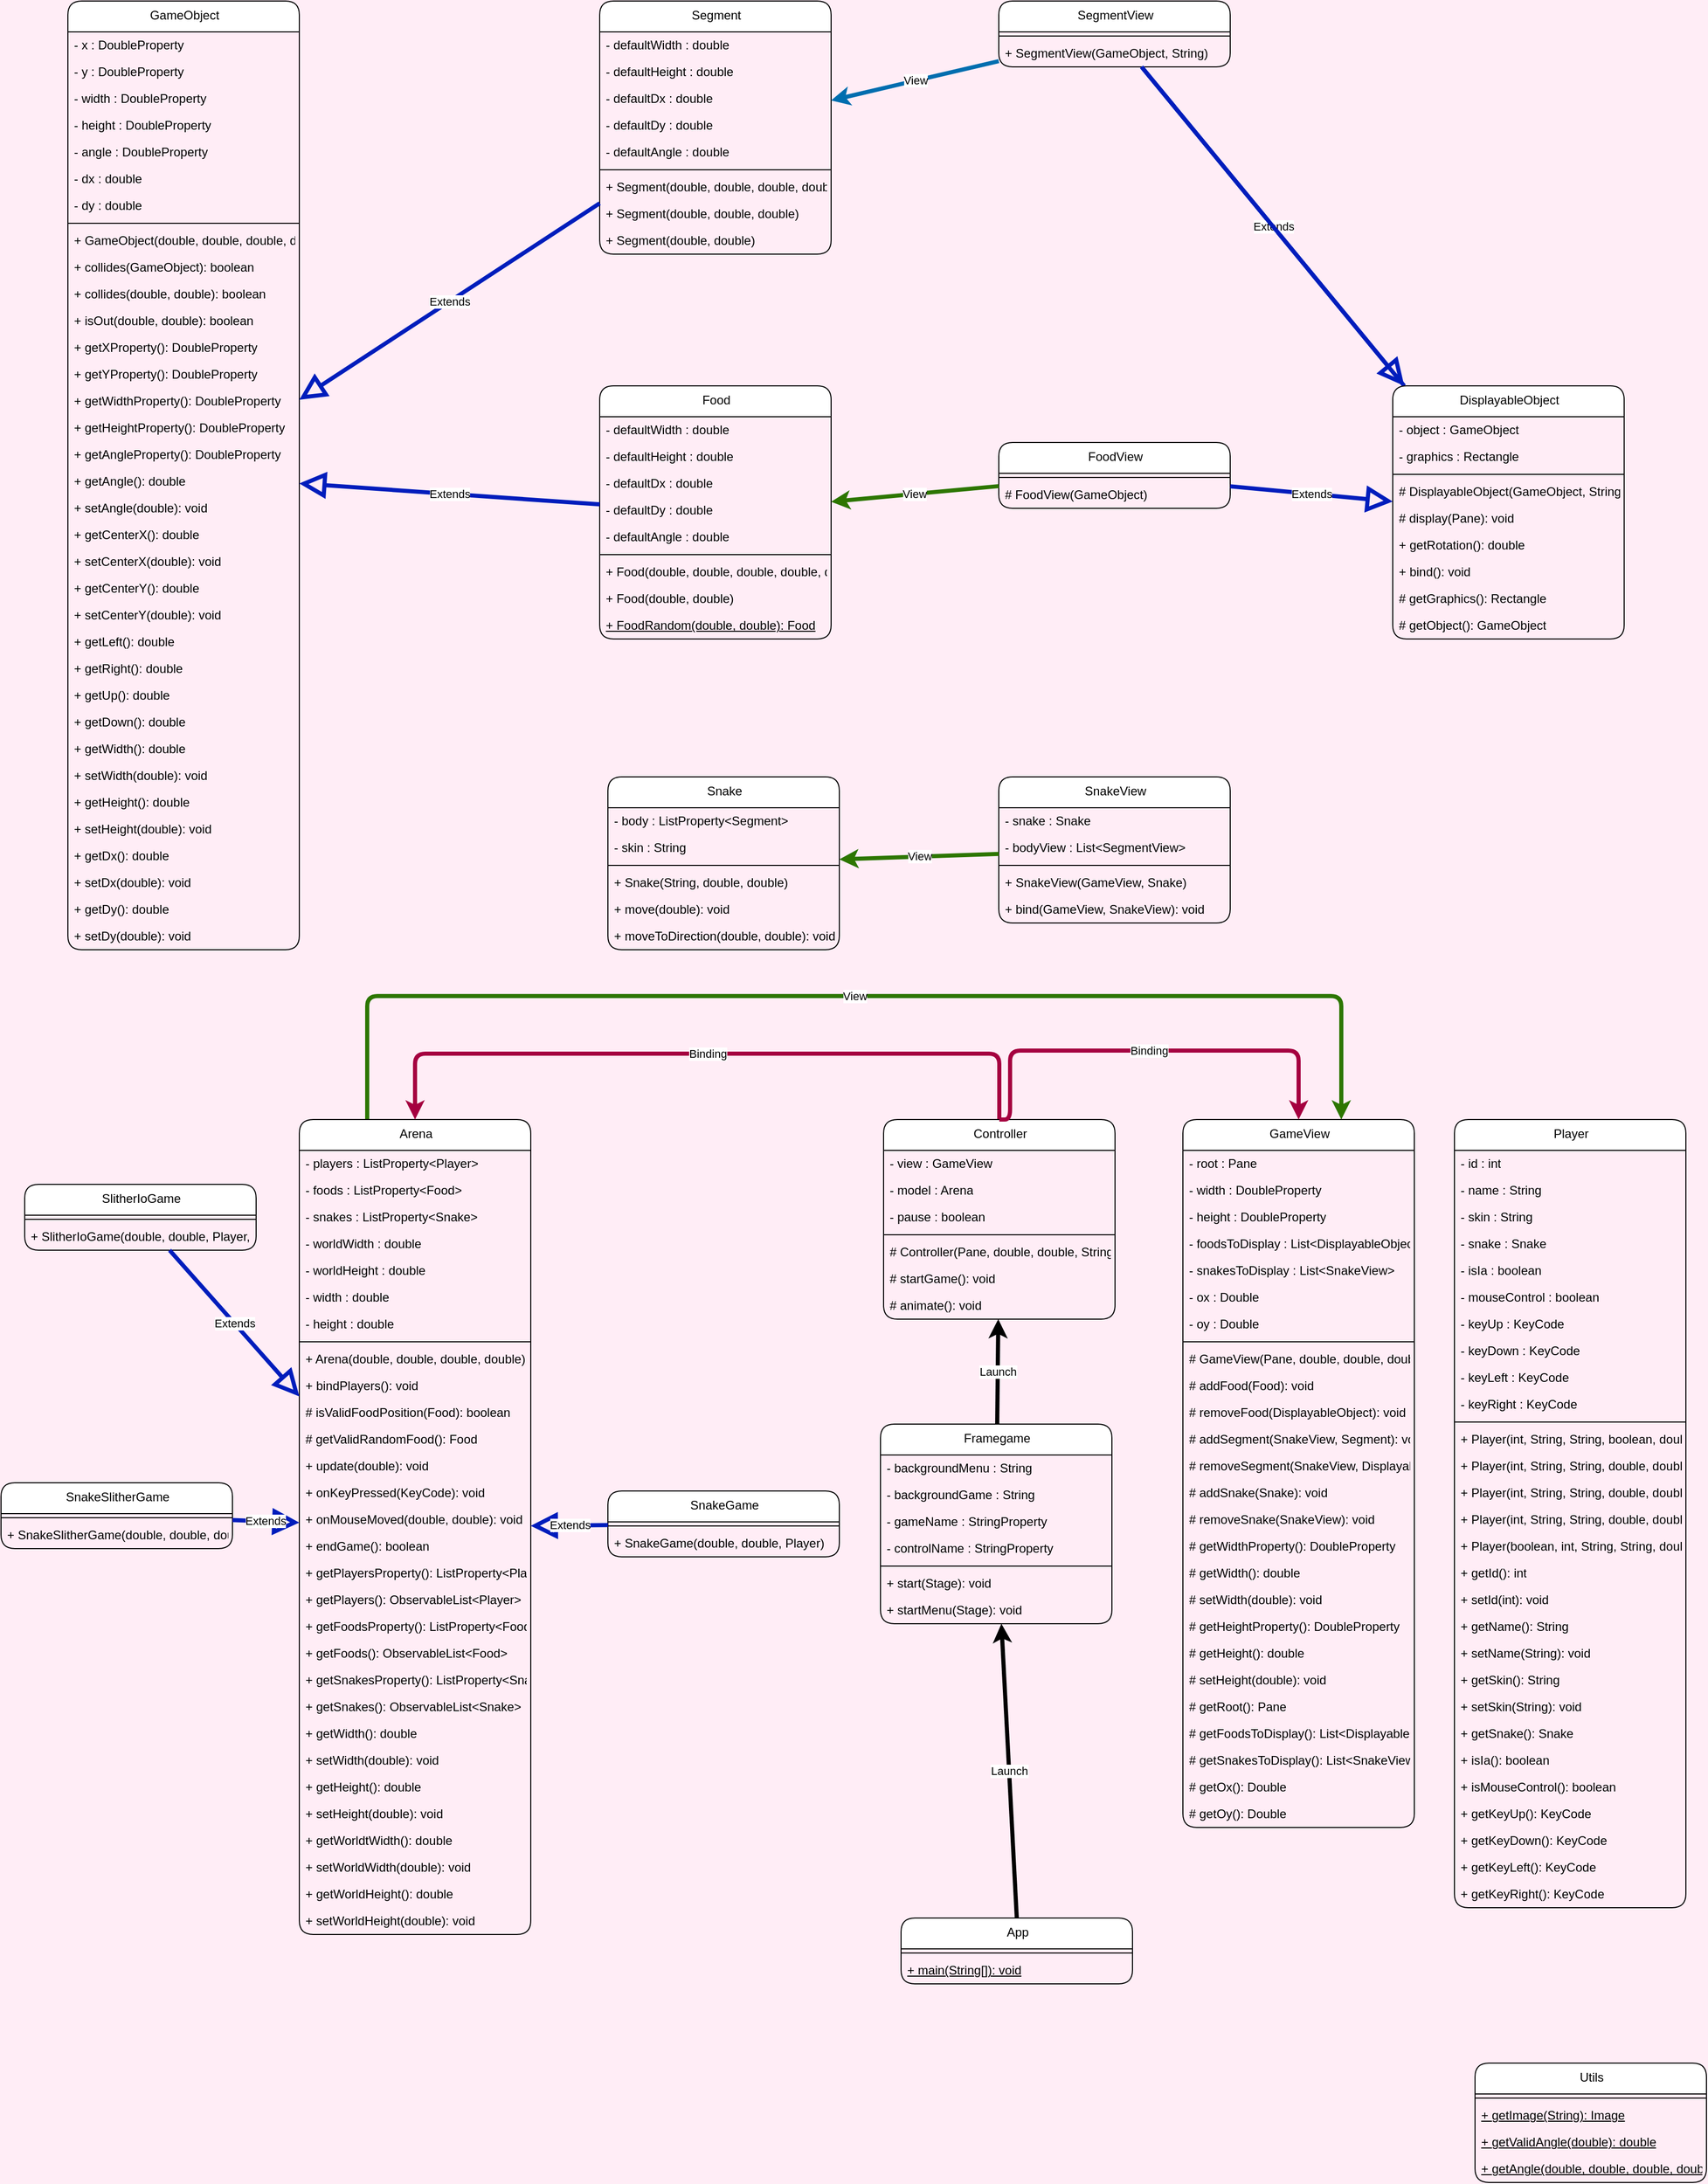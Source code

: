 <mxfile>
    <diagram id="Ilo7PbuDCf8OjHH3W8lC" name="Page-1">
        <mxGraphModel dx="1054" dy="862" grid="0" gridSize="10" guides="1" tooltips="1" connect="1" arrows="1" fold="1" page="1" pageScale="1" pageWidth="850" pageHeight="1100" background="#FFEDF6" math="0" shadow="0">
            <root>
                <mxCell id="0"/>
                <mxCell id="1" parent="0"/>
                <mxCell id="2" value="Utils" style="swimlane;fontStyle=0;align=center;verticalAlign=top;childLayout=stackLayout;horizontal=1;startSize=30;horizontalStack=0;resizeParent=1;resizeParentMax=0;resizeLast=0;collapsible=0;marginBottom=0;html=1;rounded=1;" parent="1" vertex="1">
                    <mxGeometry x="1447" y="2057" width="225" height="116" as="geometry"/>
                </mxCell>
                <mxCell id="3" style="line;strokeWidth=1;fillColor=none;align=left;verticalAlign=middle;spacingTop=-1;spacingLeft=3;spacingRight=3;rotatable=0;labelPosition=right;points=[];portConstraint=eastwest;rounded=1;" parent="2" vertex="1">
                    <mxGeometry y="30" width="225" height="8" as="geometry"/>
                </mxCell>
                <mxCell id="4" value="+ getImage(String): Image" style="text;html=1;strokeColor=none;fillColor=none;align=left;verticalAlign=middle;spacingLeft=4;spacingRight=4;overflow=hidden;rotatable=0;points=[[0,0.5],[1,0.5]];portConstraint=eastwest;fontStyle=4;rounded=1;" parent="2" vertex="1">
                    <mxGeometry y="38" width="225" height="26" as="geometry"/>
                </mxCell>
                <mxCell id="5" value="+ getValidAngle(double): double" style="text;html=1;strokeColor=none;fillColor=none;align=left;verticalAlign=middle;spacingLeft=4;spacingRight=4;overflow=hidden;rotatable=0;points=[[0,0.5],[1,0.5]];portConstraint=eastwest;fontStyle=4;rounded=1;" parent="2" vertex="1">
                    <mxGeometry y="64" width="225" height="26" as="geometry"/>
                </mxCell>
                <mxCell id="6" value="+ getAngle(double, double, double, double): double" style="text;html=1;strokeColor=none;fillColor=none;align=left;verticalAlign=middle;spacingLeft=4;spacingRight=4;overflow=hidden;rotatable=0;points=[[0,0.5],[1,0.5]];portConstraint=eastwest;fontStyle=4;rounded=1;" parent="2" vertex="1">
                    <mxGeometry y="90" width="225" height="26" as="geometry"/>
                </mxCell>
                <object label="Launch" Launch="" id="245">
                    <mxCell style="edgeStyle=none;html=1;exitX=0.5;exitY=0;exitDx=0;exitDy=0;strokeWidth=4;" parent="1" source="7" target="200" edge="1">
                        <mxGeometry relative="1" as="geometry"/>
                    </mxCell>
                </object>
                <mxCell id="7" value="App" style="swimlane;fontStyle=0;align=center;verticalAlign=top;childLayout=stackLayout;horizontal=1;startSize=30;horizontalStack=0;resizeParent=1;resizeParentMax=0;resizeLast=0;collapsible=0;marginBottom=0;html=1;rounded=1;" parent="1" vertex="1">
                    <mxGeometry x="889" y="1916" width="225" height="64" as="geometry"/>
                </mxCell>
                <mxCell id="8" style="line;strokeWidth=1;fillColor=none;align=left;verticalAlign=middle;spacingTop=-1;spacingLeft=3;spacingRight=3;rotatable=0;labelPosition=right;points=[];portConstraint=eastwest;rounded=1;" parent="7" vertex="1">
                    <mxGeometry y="30" width="225" height="8" as="geometry"/>
                </mxCell>
                <mxCell id="9" value="+ main(String[]): void" style="text;html=1;strokeColor=none;fillColor=none;align=left;verticalAlign=middle;spacingLeft=4;spacingRight=4;overflow=hidden;rotatable=0;points=[[0,0.5],[1,0.5]];portConstraint=eastwest;fontStyle=4;rounded=1;" parent="7" vertex="1">
                    <mxGeometry y="38" width="225" height="26" as="geometry"/>
                </mxCell>
                <mxCell id="10" value="SlitherIoGame" style="swimlane;fontStyle=0;align=center;verticalAlign=top;childLayout=stackLayout;horizontal=1;startSize=30;horizontalStack=0;resizeParent=1;resizeParentMax=0;resizeLast=0;collapsible=0;marginBottom=0;html=1;rounded=1;" parent="1" vertex="1">
                    <mxGeometry x="37" y="1203" width="225" height="64" as="geometry"/>
                </mxCell>
                <mxCell id="11" style="line;strokeWidth=1;fillColor=none;align=left;verticalAlign=middle;spacingTop=-1;spacingLeft=3;spacingRight=3;rotatable=0;labelPosition=right;points=[];portConstraint=eastwest;rounded=1;" parent="10" vertex="1">
                    <mxGeometry y="30" width="225" height="8" as="geometry"/>
                </mxCell>
                <mxCell id="12" value="+ SlitherIoGame(double, double, Player, Player)" style="text;html=1;strokeColor=none;fillColor=none;align=left;verticalAlign=middle;spacingLeft=4;spacingRight=4;overflow=hidden;rotatable=0;points=[[0,0.5],[1,0.5]];portConstraint=eastwest;rounded=1;" parent="10" vertex="1">
                    <mxGeometry y="38" width="225" height="26" as="geometry"/>
                </mxCell>
                <mxCell id="255" value="View" style="edgeStyle=orthogonalEdgeStyle;html=1;strokeWidth=4;elbow=vertical;fillColor=#60a917;strokeColor=#2D7600;" parent="1" source="13" target="165" edge="1">
                    <mxGeometry relative="1" as="geometry">
                        <mxPoint x="1304.286" y="973.286" as="targetPoint"/>
                        <mxPoint x="580" y="1173" as="sourcePoint"/>
                        <Array as="points">
                            <mxPoint x="370" y="1020"/>
                            <mxPoint x="1317" y="1020"/>
                        </Array>
                    </mxGeometry>
                </mxCell>
                <mxCell id="13" value="Arena" style="swimlane;fontStyle=0;align=center;verticalAlign=top;childLayout=stackLayout;horizontal=1;startSize=30;horizontalStack=0;resizeParent=1;resizeParentMax=0;resizeLast=0;collapsible=0;marginBottom=0;html=1;rounded=1;" parent="1" vertex="1">
                    <mxGeometry x="304" y="1140" width="225" height="792" as="geometry"/>
                </mxCell>
                <mxCell id="14" value="- players : ListProperty&lt;Player&gt;&amp;lt;Player&amp;gt;" style="text;html=1;strokeColor=none;fillColor=none;align=left;verticalAlign=middle;spacingLeft=4;spacingRight=4;overflow=hidden;rotatable=0;points=[[0,0.5],[1,0.5]];portConstraint=eastwest;rounded=1;" parent="13" vertex="1">
                    <mxGeometry y="30" width="225" height="26" as="geometry"/>
                </mxCell>
                <mxCell id="15" value="- foods : ListProperty&lt;Food&gt;&amp;lt;Food&amp;gt;" style="text;html=1;strokeColor=none;fillColor=none;align=left;verticalAlign=middle;spacingLeft=4;spacingRight=4;overflow=hidden;rotatable=0;points=[[0,0.5],[1,0.5]];portConstraint=eastwest;rounded=1;" parent="13" vertex="1">
                    <mxGeometry y="56" width="225" height="26" as="geometry"/>
                </mxCell>
                <mxCell id="16" value="- snakes : ListProperty&lt;Snake&gt;&amp;lt;Snake&amp;gt;" style="text;html=1;strokeColor=none;fillColor=none;align=left;verticalAlign=middle;spacingLeft=4;spacingRight=4;overflow=hidden;rotatable=0;points=[[0,0.5],[1,0.5]];portConstraint=eastwest;rounded=1;" parent="13" vertex="1">
                    <mxGeometry y="82" width="225" height="26" as="geometry"/>
                </mxCell>
                <mxCell id="17" value="- worldWidth : double" style="text;html=1;strokeColor=none;fillColor=none;align=left;verticalAlign=middle;spacingLeft=4;spacingRight=4;overflow=hidden;rotatable=0;points=[[0,0.5],[1,0.5]];portConstraint=eastwest;rounded=1;" parent="13" vertex="1">
                    <mxGeometry y="108" width="225" height="26" as="geometry"/>
                </mxCell>
                <mxCell id="18" value="- worldHeight : double" style="text;html=1;strokeColor=none;fillColor=none;align=left;verticalAlign=middle;spacingLeft=4;spacingRight=4;overflow=hidden;rotatable=0;points=[[0,0.5],[1,0.5]];portConstraint=eastwest;rounded=1;" parent="13" vertex="1">
                    <mxGeometry y="134" width="225" height="26" as="geometry"/>
                </mxCell>
                <mxCell id="19" value="- width : double" style="text;html=1;strokeColor=none;fillColor=none;align=left;verticalAlign=middle;spacingLeft=4;spacingRight=4;overflow=hidden;rotatable=0;points=[[0,0.5],[1,0.5]];portConstraint=eastwest;rounded=1;" parent="13" vertex="1">
                    <mxGeometry y="160" width="225" height="26" as="geometry"/>
                </mxCell>
                <mxCell id="20" value="- height : double" style="text;html=1;strokeColor=none;fillColor=none;align=left;verticalAlign=middle;spacingLeft=4;spacingRight=4;overflow=hidden;rotatable=0;points=[[0,0.5],[1,0.5]];portConstraint=eastwest;rounded=1;" parent="13" vertex="1">
                    <mxGeometry y="186" width="225" height="26" as="geometry"/>
                </mxCell>
                <mxCell id="21" style="line;strokeWidth=1;fillColor=none;align=left;verticalAlign=middle;spacingTop=-1;spacingLeft=3;spacingRight=3;rotatable=0;labelPosition=right;points=[];portConstraint=eastwest;rounded=1;" parent="13" vertex="1">
                    <mxGeometry y="212" width="225" height="8" as="geometry"/>
                </mxCell>
                <mxCell id="22" value="+ Arena(double, double, double, double)" style="text;html=1;strokeColor=none;fillColor=none;align=left;verticalAlign=middle;spacingLeft=4;spacingRight=4;overflow=hidden;rotatable=0;points=[[0,0.5],[1,0.5]];portConstraint=eastwest;rounded=1;" parent="13" vertex="1">
                    <mxGeometry y="220" width="225" height="26" as="geometry"/>
                </mxCell>
                <mxCell id="23" value="+ bindPlayers(): void" style="text;html=1;strokeColor=none;fillColor=none;align=left;verticalAlign=middle;spacingLeft=4;spacingRight=4;overflow=hidden;rotatable=0;points=[[0,0.5],[1,0.5]];portConstraint=eastwest;rounded=1;" parent="13" vertex="1">
                    <mxGeometry y="246" width="225" height="26" as="geometry"/>
                </mxCell>
                <mxCell id="24" value="# isValidFoodPosition(Food): boolean" style="text;html=1;strokeColor=none;fillColor=none;align=left;verticalAlign=middle;spacingLeft=4;spacingRight=4;overflow=hidden;rotatable=0;points=[[0,0.5],[1,0.5]];portConstraint=eastwest;rounded=1;" parent="13" vertex="1">
                    <mxGeometry y="272" width="225" height="26" as="geometry"/>
                </mxCell>
                <mxCell id="25" value="# getValidRandomFood(): Food" style="text;html=1;strokeColor=none;fillColor=none;align=left;verticalAlign=middle;spacingLeft=4;spacingRight=4;overflow=hidden;rotatable=0;points=[[0,0.5],[1,0.5]];portConstraint=eastwest;rounded=1;" parent="13" vertex="1">
                    <mxGeometry y="298" width="225" height="26" as="geometry"/>
                </mxCell>
                <mxCell id="26" value="+ update(double): void" style="text;html=1;strokeColor=none;fillColor=none;align=left;verticalAlign=middle;spacingLeft=4;spacingRight=4;overflow=hidden;rotatable=0;points=[[0,0.5],[1,0.5]];portConstraint=eastwest;rounded=1;" parent="13" vertex="1">
                    <mxGeometry y="324" width="225" height="26" as="geometry"/>
                </mxCell>
                <mxCell id="27" value="+ onKeyPressed(KeyCode): void" style="text;html=1;strokeColor=none;fillColor=none;align=left;verticalAlign=middle;spacingLeft=4;spacingRight=4;overflow=hidden;rotatable=0;points=[[0,0.5],[1,0.5]];portConstraint=eastwest;rounded=1;" parent="13" vertex="1">
                    <mxGeometry y="350" width="225" height="26" as="geometry"/>
                </mxCell>
                <mxCell id="28" value="+ onMouseMoved(double, double): void" style="text;html=1;strokeColor=none;fillColor=none;align=left;verticalAlign=middle;spacingLeft=4;spacingRight=4;overflow=hidden;rotatable=0;points=[[0,0.5],[1,0.5]];portConstraint=eastwest;rounded=1;" parent="13" vertex="1">
                    <mxGeometry y="376" width="225" height="26" as="geometry"/>
                </mxCell>
                <mxCell id="29" value="+ endGame(): boolean" style="text;html=1;strokeColor=none;fillColor=none;align=left;verticalAlign=middle;spacingLeft=4;spacingRight=4;overflow=hidden;rotatable=0;points=[[0,0.5],[1,0.5]];portConstraint=eastwest;rounded=1;" parent="13" vertex="1">
                    <mxGeometry y="402" width="225" height="26" as="geometry"/>
                </mxCell>
                <mxCell id="30" value="+ getPlayersProperty(): ListProperty&lt;Player&gt;&amp;lt;Player&amp;gt;" style="text;html=1;strokeColor=none;fillColor=none;align=left;verticalAlign=middle;spacingLeft=4;spacingRight=4;overflow=hidden;rotatable=0;points=[[0,0.5],[1,0.5]];portConstraint=eastwest;rounded=1;" parent="13" vertex="1">
                    <mxGeometry y="428" width="225" height="26" as="geometry"/>
                </mxCell>
                <mxCell id="31" value="+ getPlayers(): ObservableList&lt;Player&gt;&amp;lt;Player&amp;gt;" style="text;html=1;strokeColor=none;fillColor=none;align=left;verticalAlign=middle;spacingLeft=4;spacingRight=4;overflow=hidden;rotatable=0;points=[[0,0.5],[1,0.5]];portConstraint=eastwest;rounded=1;" parent="13" vertex="1">
                    <mxGeometry y="454" width="225" height="26" as="geometry"/>
                </mxCell>
                <mxCell id="32" value="+ getFoodsProperty(): ListProperty&lt;Food&gt;&amp;lt;Food&amp;gt;" style="text;html=1;strokeColor=none;fillColor=none;align=left;verticalAlign=middle;spacingLeft=4;spacingRight=4;overflow=hidden;rotatable=0;points=[[0,0.5],[1,0.5]];portConstraint=eastwest;rounded=1;" parent="13" vertex="1">
                    <mxGeometry y="480" width="225" height="26" as="geometry"/>
                </mxCell>
                <mxCell id="33" value="+ getFoods(): ObservableList&lt;Food&gt;&amp;lt;Food&amp;gt;" style="text;html=1;strokeColor=none;fillColor=none;align=left;verticalAlign=middle;spacingLeft=4;spacingRight=4;overflow=hidden;rotatable=0;points=[[0,0.5],[1,0.5]];portConstraint=eastwest;rounded=1;" parent="13" vertex="1">
                    <mxGeometry y="506" width="225" height="26" as="geometry"/>
                </mxCell>
                <mxCell id="34" value="+ getSnakesProperty(): ListProperty&lt;Snake&gt;&amp;lt;Snake&amp;gt;" style="text;html=1;strokeColor=none;fillColor=none;align=left;verticalAlign=middle;spacingLeft=4;spacingRight=4;overflow=hidden;rotatable=0;points=[[0,0.5],[1,0.5]];portConstraint=eastwest;rounded=1;" parent="13" vertex="1">
                    <mxGeometry y="532" width="225" height="26" as="geometry"/>
                </mxCell>
                <mxCell id="35" value="+ getSnakes(): ObservableList&lt;Snake&gt;&amp;lt;Snake&amp;gt;" style="text;html=1;strokeColor=none;fillColor=none;align=left;verticalAlign=middle;spacingLeft=4;spacingRight=4;overflow=hidden;rotatable=0;points=[[0,0.5],[1,0.5]];portConstraint=eastwest;rounded=1;" parent="13" vertex="1">
                    <mxGeometry y="558" width="225" height="26" as="geometry"/>
                </mxCell>
                <mxCell id="36" value="+ getWidth(): double" style="text;html=1;strokeColor=none;fillColor=none;align=left;verticalAlign=middle;spacingLeft=4;spacingRight=4;overflow=hidden;rotatable=0;points=[[0,0.5],[1,0.5]];portConstraint=eastwest;rounded=1;" parent="13" vertex="1">
                    <mxGeometry y="584" width="225" height="26" as="geometry"/>
                </mxCell>
                <mxCell id="37" value="+ setWidth(double): void" style="text;html=1;strokeColor=none;fillColor=none;align=left;verticalAlign=middle;spacingLeft=4;spacingRight=4;overflow=hidden;rotatable=0;points=[[0,0.5],[1,0.5]];portConstraint=eastwest;rounded=1;" parent="13" vertex="1">
                    <mxGeometry y="610" width="225" height="26" as="geometry"/>
                </mxCell>
                <mxCell id="38" value="+ getHeight(): double" style="text;html=1;strokeColor=none;fillColor=none;align=left;verticalAlign=middle;spacingLeft=4;spacingRight=4;overflow=hidden;rotatable=0;points=[[0,0.5],[1,0.5]];portConstraint=eastwest;rounded=1;" parent="13" vertex="1">
                    <mxGeometry y="636" width="225" height="26" as="geometry"/>
                </mxCell>
                <mxCell id="39" value="+ setHeight(double): void" style="text;html=1;strokeColor=none;fillColor=none;align=left;verticalAlign=middle;spacingLeft=4;spacingRight=4;overflow=hidden;rotatable=0;points=[[0,0.5],[1,0.5]];portConstraint=eastwest;rounded=1;" parent="13" vertex="1">
                    <mxGeometry y="662" width="225" height="26" as="geometry"/>
                </mxCell>
                <mxCell id="40" value="+ getWorldtWidth(): double" style="text;html=1;strokeColor=none;fillColor=none;align=left;verticalAlign=middle;spacingLeft=4;spacingRight=4;overflow=hidden;rotatable=0;points=[[0,0.5],[1,0.5]];portConstraint=eastwest;rounded=1;" parent="13" vertex="1">
                    <mxGeometry y="688" width="225" height="26" as="geometry"/>
                </mxCell>
                <mxCell id="41" value="+ setWorldWidth(double): void" style="text;html=1;strokeColor=none;fillColor=none;align=left;verticalAlign=middle;spacingLeft=4;spacingRight=4;overflow=hidden;rotatable=0;points=[[0,0.5],[1,0.5]];portConstraint=eastwest;rounded=1;" parent="13" vertex="1">
                    <mxGeometry y="714" width="225" height="26" as="geometry"/>
                </mxCell>
                <mxCell id="42" value="+ getWorldHeight(): double" style="text;html=1;strokeColor=none;fillColor=none;align=left;verticalAlign=middle;spacingLeft=4;spacingRight=4;overflow=hidden;rotatable=0;points=[[0,0.5],[1,0.5]];portConstraint=eastwest;rounded=1;" parent="13" vertex="1">
                    <mxGeometry y="740" width="225" height="26" as="geometry"/>
                </mxCell>
                <mxCell id="43" value="+ setWorldHeight(double): void" style="text;html=1;strokeColor=none;fillColor=none;align=left;verticalAlign=middle;spacingLeft=4;spacingRight=4;overflow=hidden;rotatable=0;points=[[0,0.5],[1,0.5]];portConstraint=eastwest;rounded=1;" parent="13" vertex="1">
                    <mxGeometry y="766" width="225" height="26" as="geometry"/>
                </mxCell>
                <mxCell id="44" value="SnakeGame" style="swimlane;fontStyle=0;align=center;verticalAlign=top;childLayout=stackLayout;horizontal=1;startSize=30;horizontalStack=0;resizeParent=1;resizeParentMax=0;resizeLast=0;collapsible=0;marginBottom=0;html=1;rounded=1;" parent="1" vertex="1">
                    <mxGeometry x="604" y="1501" width="225" height="64" as="geometry"/>
                </mxCell>
                <mxCell id="45" style="line;strokeWidth=1;fillColor=none;align=left;verticalAlign=middle;spacingTop=-1;spacingLeft=3;spacingRight=3;rotatable=0;labelPosition=right;points=[];portConstraint=eastwest;rounded=1;" parent="44" vertex="1">
                    <mxGeometry y="30" width="225" height="8" as="geometry"/>
                </mxCell>
                <mxCell id="46" value="+ SnakeGame(double, double, Player)" style="text;html=1;strokeColor=none;fillColor=none;align=left;verticalAlign=middle;spacingLeft=4;spacingRight=4;overflow=hidden;rotatable=0;points=[[0,0.5],[1,0.5]];portConstraint=eastwest;rounded=1;" parent="44" vertex="1">
                    <mxGeometry y="38" width="225" height="26" as="geometry"/>
                </mxCell>
                <mxCell id="47" value="Player" style="swimlane;fontStyle=0;align=center;verticalAlign=top;childLayout=stackLayout;horizontal=1;startSize=30;horizontalStack=0;resizeParent=1;resizeParentMax=0;resizeLast=0;collapsible=0;marginBottom=0;html=1;rounded=1;" parent="1" vertex="1">
                    <mxGeometry x="1427" y="1140" width="225" height="766" as="geometry"/>
                </mxCell>
                <mxCell id="48" value="- id : int" style="text;html=1;strokeColor=none;fillColor=none;align=left;verticalAlign=middle;spacingLeft=4;spacingRight=4;overflow=hidden;rotatable=0;points=[[0,0.5],[1,0.5]];portConstraint=eastwest;rounded=1;" parent="47" vertex="1">
                    <mxGeometry y="30" width="225" height="26" as="geometry"/>
                </mxCell>
                <mxCell id="49" value="- name : String" style="text;html=1;strokeColor=none;fillColor=none;align=left;verticalAlign=middle;spacingLeft=4;spacingRight=4;overflow=hidden;rotatable=0;points=[[0,0.5],[1,0.5]];portConstraint=eastwest;rounded=1;" parent="47" vertex="1">
                    <mxGeometry y="56" width="225" height="26" as="geometry"/>
                </mxCell>
                <mxCell id="50" value="- skin : String" style="text;html=1;strokeColor=none;fillColor=none;align=left;verticalAlign=middle;spacingLeft=4;spacingRight=4;overflow=hidden;rotatable=0;points=[[0,0.5],[1,0.5]];portConstraint=eastwest;rounded=1;" parent="47" vertex="1">
                    <mxGeometry y="82" width="225" height="26" as="geometry"/>
                </mxCell>
                <mxCell id="51" value="- snake : Snake" style="text;html=1;strokeColor=none;fillColor=none;align=left;verticalAlign=middle;spacingLeft=4;spacingRight=4;overflow=hidden;rotatable=0;points=[[0,0.5],[1,0.5]];portConstraint=eastwest;rounded=1;" parent="47" vertex="1">
                    <mxGeometry y="108" width="225" height="26" as="geometry"/>
                </mxCell>
                <mxCell id="52" value="- isIa : boolean" style="text;html=1;strokeColor=none;fillColor=none;align=left;verticalAlign=middle;spacingLeft=4;spacingRight=4;overflow=hidden;rotatable=0;points=[[0,0.5],[1,0.5]];portConstraint=eastwest;rounded=1;" parent="47" vertex="1">
                    <mxGeometry y="134" width="225" height="26" as="geometry"/>
                </mxCell>
                <mxCell id="53" value="- mouseControl : boolean" style="text;html=1;strokeColor=none;fillColor=none;align=left;verticalAlign=middle;spacingLeft=4;spacingRight=4;overflow=hidden;rotatable=0;points=[[0,0.5],[1,0.5]];portConstraint=eastwest;rounded=1;" parent="47" vertex="1">
                    <mxGeometry y="160" width="225" height="26" as="geometry"/>
                </mxCell>
                <mxCell id="54" value="- keyUp : KeyCode" style="text;html=1;strokeColor=none;fillColor=none;align=left;verticalAlign=middle;spacingLeft=4;spacingRight=4;overflow=hidden;rotatable=0;points=[[0,0.5],[1,0.5]];portConstraint=eastwest;rounded=1;" parent="47" vertex="1">
                    <mxGeometry y="186" width="225" height="26" as="geometry"/>
                </mxCell>
                <mxCell id="55" value="- keyDown : KeyCode" style="text;html=1;strokeColor=none;fillColor=none;align=left;verticalAlign=middle;spacingLeft=4;spacingRight=4;overflow=hidden;rotatable=0;points=[[0,0.5],[1,0.5]];portConstraint=eastwest;rounded=1;" parent="47" vertex="1">
                    <mxGeometry y="212" width="225" height="26" as="geometry"/>
                </mxCell>
                <mxCell id="56" value="- keyLeft : KeyCode" style="text;html=1;strokeColor=none;fillColor=none;align=left;verticalAlign=middle;spacingLeft=4;spacingRight=4;overflow=hidden;rotatable=0;points=[[0,0.5],[1,0.5]];portConstraint=eastwest;rounded=1;" parent="47" vertex="1">
                    <mxGeometry y="238" width="225" height="26" as="geometry"/>
                </mxCell>
                <mxCell id="57" value="- keyRight : KeyCode" style="text;html=1;strokeColor=none;fillColor=none;align=left;verticalAlign=middle;spacingLeft=4;spacingRight=4;overflow=hidden;rotatable=0;points=[[0,0.5],[1,0.5]];portConstraint=eastwest;rounded=1;" parent="47" vertex="1">
                    <mxGeometry y="264" width="225" height="26" as="geometry"/>
                </mxCell>
                <mxCell id="58" style="line;strokeWidth=1;fillColor=none;align=left;verticalAlign=middle;spacingTop=-1;spacingLeft=3;spacingRight=3;rotatable=0;labelPosition=right;points=[];portConstraint=eastwest;rounded=1;" parent="47" vertex="1">
                    <mxGeometry y="290" width="225" height="8" as="geometry"/>
                </mxCell>
                <mxCell id="59" value="+ Player(int, String, String, boolean, double, double, KeyCode, KeyCode, KeyCode, KeyCode)" style="text;html=1;strokeColor=none;fillColor=none;align=left;verticalAlign=middle;spacingLeft=4;spacingRight=4;overflow=hidden;rotatable=0;points=[[0,0.5],[1,0.5]];portConstraint=eastwest;rounded=1;" parent="47" vertex="1">
                    <mxGeometry y="298" width="225" height="26" as="geometry"/>
                </mxCell>
                <mxCell id="60" value="+ Player(int, String, String, double, double)" style="text;html=1;strokeColor=none;fillColor=none;align=left;verticalAlign=middle;spacingLeft=4;spacingRight=4;overflow=hidden;rotatable=0;points=[[0,0.5],[1,0.5]];portConstraint=eastwest;rounded=1;" parent="47" vertex="1">
                    <mxGeometry y="324" width="225" height="26" as="geometry"/>
                </mxCell>
                <mxCell id="61" value="+ Player(int, String, String, double, double, KeyCode, KeyCode, KeyCode, KeyCode)" style="text;html=1;strokeColor=none;fillColor=none;align=left;verticalAlign=middle;spacingLeft=4;spacingRight=4;overflow=hidden;rotatable=0;points=[[0,0.5],[1,0.5]];portConstraint=eastwest;rounded=1;" parent="47" vertex="1">
                    <mxGeometry y="350" width="225" height="26" as="geometry"/>
                </mxCell>
                <mxCell id="62" value="+ Player(int, String, String, double, double, boolean)" style="text;html=1;strokeColor=none;fillColor=none;align=left;verticalAlign=middle;spacingLeft=4;spacingRight=4;overflow=hidden;rotatable=0;points=[[0,0.5],[1,0.5]];portConstraint=eastwest;rounded=1;" parent="47" vertex="1">
                    <mxGeometry y="376" width="225" height="26" as="geometry"/>
                </mxCell>
                <mxCell id="63" value="+ Player(boolean, int, String, String, double, double)" style="text;html=1;strokeColor=none;fillColor=none;align=left;verticalAlign=middle;spacingLeft=4;spacingRight=4;overflow=hidden;rotatable=0;points=[[0,0.5],[1,0.5]];portConstraint=eastwest;rounded=1;" parent="47" vertex="1">
                    <mxGeometry y="402" width="225" height="26" as="geometry"/>
                </mxCell>
                <mxCell id="64" value="+ getId(): int" style="text;html=1;strokeColor=none;fillColor=none;align=left;verticalAlign=middle;spacingLeft=4;spacingRight=4;overflow=hidden;rotatable=0;points=[[0,0.5],[1,0.5]];portConstraint=eastwest;rounded=1;" parent="47" vertex="1">
                    <mxGeometry y="428" width="225" height="26" as="geometry"/>
                </mxCell>
                <mxCell id="65" value="+ setId(int): void" style="text;html=1;strokeColor=none;fillColor=none;align=left;verticalAlign=middle;spacingLeft=4;spacingRight=4;overflow=hidden;rotatable=0;points=[[0,0.5],[1,0.5]];portConstraint=eastwest;rounded=1;" parent="47" vertex="1">
                    <mxGeometry y="454" width="225" height="26" as="geometry"/>
                </mxCell>
                <mxCell id="66" value="+ getName(): String" style="text;html=1;strokeColor=none;fillColor=none;align=left;verticalAlign=middle;spacingLeft=4;spacingRight=4;overflow=hidden;rotatable=0;points=[[0,0.5],[1,0.5]];portConstraint=eastwest;rounded=1;" parent="47" vertex="1">
                    <mxGeometry y="480" width="225" height="26" as="geometry"/>
                </mxCell>
                <mxCell id="67" value="+ setName(String): void" style="text;html=1;strokeColor=none;fillColor=none;align=left;verticalAlign=middle;spacingLeft=4;spacingRight=4;overflow=hidden;rotatable=0;points=[[0,0.5],[1,0.5]];portConstraint=eastwest;rounded=1;" parent="47" vertex="1">
                    <mxGeometry y="506" width="225" height="26" as="geometry"/>
                </mxCell>
                <mxCell id="68" value="+ getSkin(): String" style="text;html=1;strokeColor=none;fillColor=none;align=left;verticalAlign=middle;spacingLeft=4;spacingRight=4;overflow=hidden;rotatable=0;points=[[0,0.5],[1,0.5]];portConstraint=eastwest;rounded=1;" parent="47" vertex="1">
                    <mxGeometry y="532" width="225" height="26" as="geometry"/>
                </mxCell>
                <mxCell id="69" value="+ setSkin(String): void" style="text;html=1;strokeColor=none;fillColor=none;align=left;verticalAlign=middle;spacingLeft=4;spacingRight=4;overflow=hidden;rotatable=0;points=[[0,0.5],[1,0.5]];portConstraint=eastwest;rounded=1;" parent="47" vertex="1">
                    <mxGeometry y="558" width="225" height="26" as="geometry"/>
                </mxCell>
                <mxCell id="70" value="+ getSnake(): Snake" style="text;html=1;strokeColor=none;fillColor=none;align=left;verticalAlign=middle;spacingLeft=4;spacingRight=4;overflow=hidden;rotatable=0;points=[[0,0.5],[1,0.5]];portConstraint=eastwest;rounded=1;" parent="47" vertex="1">
                    <mxGeometry y="584" width="225" height="26" as="geometry"/>
                </mxCell>
                <mxCell id="71" value="+ isIa(): boolean" style="text;html=1;strokeColor=none;fillColor=none;align=left;verticalAlign=middle;spacingLeft=4;spacingRight=4;overflow=hidden;rotatable=0;points=[[0,0.5],[1,0.5]];portConstraint=eastwest;rounded=1;" parent="47" vertex="1">
                    <mxGeometry y="610" width="225" height="26" as="geometry"/>
                </mxCell>
                <mxCell id="72" value="+ isMouseControl(): boolean" style="text;html=1;strokeColor=none;fillColor=none;align=left;verticalAlign=middle;spacingLeft=4;spacingRight=4;overflow=hidden;rotatable=0;points=[[0,0.5],[1,0.5]];portConstraint=eastwest;rounded=1;" parent="47" vertex="1">
                    <mxGeometry y="636" width="225" height="26" as="geometry"/>
                </mxCell>
                <mxCell id="73" value="+ getKeyUp(): KeyCode" style="text;html=1;strokeColor=none;fillColor=none;align=left;verticalAlign=middle;spacingLeft=4;spacingRight=4;overflow=hidden;rotatable=0;points=[[0,0.5],[1,0.5]];portConstraint=eastwest;rounded=1;" parent="47" vertex="1">
                    <mxGeometry y="662" width="225" height="26" as="geometry"/>
                </mxCell>
                <mxCell id="74" value="+ getKeyDown(): KeyCode" style="text;html=1;strokeColor=none;fillColor=none;align=left;verticalAlign=middle;spacingLeft=4;spacingRight=4;overflow=hidden;rotatable=0;points=[[0,0.5],[1,0.5]];portConstraint=eastwest;rounded=1;" parent="47" vertex="1">
                    <mxGeometry y="688" width="225" height="26" as="geometry"/>
                </mxCell>
                <mxCell id="75" value="+ getKeyLeft(): KeyCode" style="text;html=1;strokeColor=none;fillColor=none;align=left;verticalAlign=middle;spacingLeft=4;spacingRight=4;overflow=hidden;rotatable=0;points=[[0,0.5],[1,0.5]];portConstraint=eastwest;rounded=1;" parent="47" vertex="1">
                    <mxGeometry y="714" width="225" height="26" as="geometry"/>
                </mxCell>
                <mxCell id="76" value="+ getKeyRight(): KeyCode" style="text;html=1;strokeColor=none;fillColor=none;align=left;verticalAlign=middle;spacingLeft=4;spacingRight=4;overflow=hidden;rotatable=0;points=[[0,0.5],[1,0.5]];portConstraint=eastwest;rounded=1;" parent="47" vertex="1">
                    <mxGeometry y="740" width="225" height="26" as="geometry"/>
                </mxCell>
                <mxCell id="77" value="SnakeSlitherGame" style="swimlane;fontStyle=0;align=center;verticalAlign=top;childLayout=stackLayout;horizontal=1;startSize=30;horizontalStack=0;resizeParent=1;resizeParentMax=0;resizeLast=0;collapsible=0;marginBottom=0;html=1;rounded=1;" parent="1" vertex="1">
                    <mxGeometry x="14" y="1493" width="225" height="64" as="geometry"/>
                </mxCell>
                <mxCell id="78" style="line;strokeWidth=1;fillColor=none;align=left;verticalAlign=middle;spacingTop=-1;spacingLeft=3;spacingRight=3;rotatable=0;labelPosition=right;points=[];portConstraint=eastwest;rounded=1;" parent="77" vertex="1">
                    <mxGeometry y="30" width="225" height="8" as="geometry"/>
                </mxCell>
                <mxCell id="79" value="+ SnakeSlitherGame(double, double, double, double, Player, Player)" style="text;html=1;strokeColor=none;fillColor=none;align=left;verticalAlign=middle;spacingLeft=4;spacingRight=4;overflow=hidden;rotatable=0;points=[[0,0.5],[1,0.5]];portConstraint=eastwest;rounded=1;" parent="77" vertex="1">
                    <mxGeometry y="38" width="225" height="26" as="geometry"/>
                </mxCell>
                <mxCell id="80" value="Food" style="swimlane;fontStyle=0;align=center;verticalAlign=top;childLayout=stackLayout;horizontal=1;startSize=30;horizontalStack=0;resizeParent=1;resizeParentMax=0;resizeLast=0;collapsible=0;marginBottom=0;html=1;rounded=1;" parent="1" vertex="1">
                    <mxGeometry x="596" y="427" width="225" height="246" as="geometry"/>
                </mxCell>
                <mxCell id="81" value="- defaultWidth : double" style="text;html=1;strokeColor=none;fillColor=none;align=left;verticalAlign=middle;spacingLeft=4;spacingRight=4;overflow=hidden;rotatable=0;points=[[0,0.5],[1,0.5]];portConstraint=eastwest;rounded=1;" parent="80" vertex="1">
                    <mxGeometry y="30" width="225" height="26" as="geometry"/>
                </mxCell>
                <mxCell id="82" value="- defaultHeight : double" style="text;html=1;strokeColor=none;fillColor=none;align=left;verticalAlign=middle;spacingLeft=4;spacingRight=4;overflow=hidden;rotatable=0;points=[[0,0.5],[1,0.5]];portConstraint=eastwest;rounded=1;" parent="80" vertex="1">
                    <mxGeometry y="56" width="225" height="26" as="geometry"/>
                </mxCell>
                <mxCell id="83" value="- defaultDx : double" style="text;html=1;strokeColor=none;fillColor=none;align=left;verticalAlign=middle;spacingLeft=4;spacingRight=4;overflow=hidden;rotatable=0;points=[[0,0.5],[1,0.5]];portConstraint=eastwest;rounded=1;" parent="80" vertex="1">
                    <mxGeometry y="82" width="225" height="26" as="geometry"/>
                </mxCell>
                <mxCell id="84" value="- defaultDy : double" style="text;html=1;strokeColor=none;fillColor=none;align=left;verticalAlign=middle;spacingLeft=4;spacingRight=4;overflow=hidden;rotatable=0;points=[[0,0.5],[1,0.5]];portConstraint=eastwest;rounded=1;" parent="80" vertex="1">
                    <mxGeometry y="108" width="225" height="26" as="geometry"/>
                </mxCell>
                <mxCell id="85" value="- defaultAngle : double" style="text;html=1;strokeColor=none;fillColor=none;align=left;verticalAlign=middle;spacingLeft=4;spacingRight=4;overflow=hidden;rotatable=0;points=[[0,0.5],[1,0.5]];portConstraint=eastwest;rounded=1;" parent="80" vertex="1">
                    <mxGeometry y="134" width="225" height="26" as="geometry"/>
                </mxCell>
                <mxCell id="86" style="line;strokeWidth=1;fillColor=none;align=left;verticalAlign=middle;spacingTop=-1;spacingLeft=3;spacingRight=3;rotatable=0;labelPosition=right;points=[];portConstraint=eastwest;rounded=1;" parent="80" vertex="1">
                    <mxGeometry y="160" width="225" height="8" as="geometry"/>
                </mxCell>
                <mxCell id="87" value="+ Food(double, double, double, double, double, double, double)" style="text;html=1;strokeColor=none;fillColor=none;align=left;verticalAlign=middle;spacingLeft=4;spacingRight=4;overflow=hidden;rotatable=0;points=[[0,0.5],[1,0.5]];portConstraint=eastwest;rounded=1;" parent="80" vertex="1">
                    <mxGeometry y="168" width="225" height="26" as="geometry"/>
                </mxCell>
                <mxCell id="88" value="+ Food(double, double)" style="text;html=1;strokeColor=none;fillColor=none;align=left;verticalAlign=middle;spacingLeft=4;spacingRight=4;overflow=hidden;rotatable=0;points=[[0,0.5],[1,0.5]];portConstraint=eastwest;rounded=1;" parent="80" vertex="1">
                    <mxGeometry y="194" width="225" height="26" as="geometry"/>
                </mxCell>
                <mxCell id="89" value="+ FoodRandom(double, double): Food" style="text;html=1;strokeColor=none;fillColor=none;align=left;verticalAlign=middle;spacingLeft=4;spacingRight=4;overflow=hidden;rotatable=0;points=[[0,0.5],[1,0.5]];portConstraint=eastwest;fontStyle=4;rounded=1;" parent="80" vertex="1">
                    <mxGeometry y="220" width="225" height="26" as="geometry"/>
                </mxCell>
                <mxCell id="90" value="Snake" style="swimlane;fontStyle=0;align=center;verticalAlign=top;childLayout=stackLayout;horizontal=1;startSize=30;horizontalStack=0;resizeParent=1;resizeParentMax=0;resizeLast=0;collapsible=0;marginBottom=0;html=1;rounded=1;" parent="1" vertex="1">
                    <mxGeometry x="604" y="807" width="225" height="168" as="geometry"/>
                </mxCell>
                <mxCell id="91" value="- body : ListProperty&lt;Segment&gt;&amp;lt;Segment&amp;gt;" style="text;html=1;strokeColor=none;fillColor=none;align=left;verticalAlign=middle;spacingLeft=4;spacingRight=4;overflow=hidden;rotatable=0;points=[[0,0.5],[1,0.5]];portConstraint=eastwest;rounded=1;" parent="90" vertex="1">
                    <mxGeometry y="30" width="225" height="26" as="geometry"/>
                </mxCell>
                <mxCell id="92" value="- skin : String" style="text;html=1;strokeColor=none;fillColor=none;align=left;verticalAlign=middle;spacingLeft=4;spacingRight=4;overflow=hidden;rotatable=0;points=[[0,0.5],[1,0.5]];portConstraint=eastwest;rounded=1;" parent="90" vertex="1">
                    <mxGeometry y="56" width="225" height="26" as="geometry"/>
                </mxCell>
                <mxCell id="93" style="line;strokeWidth=1;fillColor=none;align=left;verticalAlign=middle;spacingTop=-1;spacingLeft=3;spacingRight=3;rotatable=0;labelPosition=right;points=[];portConstraint=eastwest;rounded=1;" parent="90" vertex="1">
                    <mxGeometry y="82" width="225" height="8" as="geometry"/>
                </mxCell>
                <mxCell id="94" value="+ Snake(String, double, double)" style="text;html=1;strokeColor=none;fillColor=none;align=left;verticalAlign=middle;spacingLeft=4;spacingRight=4;overflow=hidden;rotatable=0;points=[[0,0.5],[1,0.5]];portConstraint=eastwest;rounded=1;" parent="90" vertex="1">
                    <mxGeometry y="90" width="225" height="26" as="geometry"/>
                </mxCell>
                <mxCell id="95" value="+ move(double): void" style="text;html=1;strokeColor=none;fillColor=none;align=left;verticalAlign=middle;spacingLeft=4;spacingRight=4;overflow=hidden;rotatable=0;points=[[0,0.5],[1,0.5]];portConstraint=eastwest;rounded=1;" parent="90" vertex="1">
                    <mxGeometry y="116" width="225" height="26" as="geometry"/>
                </mxCell>
                <mxCell id="96" value="+ moveToDirection(double, double): void" style="text;html=1;strokeColor=none;fillColor=none;align=left;verticalAlign=middle;spacingLeft=4;spacingRight=4;overflow=hidden;rotatable=0;points=[[0,0.5],[1,0.5]];portConstraint=eastwest;rounded=1;" parent="90" vertex="1">
                    <mxGeometry y="142" width="225" height="26" as="geometry"/>
                </mxCell>
                <mxCell id="97" value="Segment" style="swimlane;fontStyle=0;align=center;verticalAlign=top;childLayout=stackLayout;horizontal=1;startSize=30;horizontalStack=0;resizeParent=1;resizeParentMax=0;resizeLast=0;collapsible=0;marginBottom=0;html=1;rounded=1;" parent="1" vertex="1">
                    <mxGeometry x="596" y="53" width="225" height="246" as="geometry"/>
                </mxCell>
                <mxCell id="98" value="- defaultWidth : double" style="text;html=1;strokeColor=none;fillColor=none;align=left;verticalAlign=middle;spacingLeft=4;spacingRight=4;overflow=hidden;rotatable=0;points=[[0,0.5],[1,0.5]];portConstraint=eastwest;rounded=1;" parent="97" vertex="1">
                    <mxGeometry y="30" width="225" height="26" as="geometry"/>
                </mxCell>
                <mxCell id="99" value="- defaultHeight : double" style="text;html=1;strokeColor=none;fillColor=none;align=left;verticalAlign=middle;spacingLeft=4;spacingRight=4;overflow=hidden;rotatable=0;points=[[0,0.5],[1,0.5]];portConstraint=eastwest;rounded=1;" parent="97" vertex="1">
                    <mxGeometry y="56" width="225" height="26" as="geometry"/>
                </mxCell>
                <mxCell id="100" value="- defaultDx : double" style="text;html=1;strokeColor=none;fillColor=none;align=left;verticalAlign=middle;spacingLeft=4;spacingRight=4;overflow=hidden;rotatable=0;points=[[0,0.5],[1,0.5]];portConstraint=eastwest;rounded=1;" parent="97" vertex="1">
                    <mxGeometry y="82" width="225" height="26" as="geometry"/>
                </mxCell>
                <mxCell id="101" value="- defaultDy : double" style="text;html=1;strokeColor=none;fillColor=none;align=left;verticalAlign=middle;spacingLeft=4;spacingRight=4;overflow=hidden;rotatable=0;points=[[0,0.5],[1,0.5]];portConstraint=eastwest;rounded=1;" parent="97" vertex="1">
                    <mxGeometry y="108" width="225" height="26" as="geometry"/>
                </mxCell>
                <mxCell id="102" value="- defaultAngle : double" style="text;html=1;strokeColor=none;fillColor=none;align=left;verticalAlign=middle;spacingLeft=4;spacingRight=4;overflow=hidden;rotatable=0;points=[[0,0.5],[1,0.5]];portConstraint=eastwest;rounded=1;" parent="97" vertex="1">
                    <mxGeometry y="134" width="225" height="26" as="geometry"/>
                </mxCell>
                <mxCell id="103" style="line;strokeWidth=1;fillColor=none;align=left;verticalAlign=middle;spacingTop=-1;spacingLeft=3;spacingRight=3;rotatable=0;labelPosition=right;points=[];portConstraint=eastwest;rounded=1;" parent="97" vertex="1">
                    <mxGeometry y="160" width="225" height="8" as="geometry"/>
                </mxCell>
                <mxCell id="104" value="+ Segment(double, double, double, double, double, double, double)" style="text;html=1;strokeColor=none;fillColor=none;align=left;verticalAlign=middle;spacingLeft=4;spacingRight=4;overflow=hidden;rotatable=0;points=[[0,0.5],[1,0.5]];portConstraint=eastwest;rounded=1;" parent="97" vertex="1">
                    <mxGeometry y="168" width="225" height="26" as="geometry"/>
                </mxCell>
                <mxCell id="105" value="+ Segment(double, double, double)" style="text;html=1;strokeColor=none;fillColor=none;align=left;verticalAlign=middle;spacingLeft=4;spacingRight=4;overflow=hidden;rotatable=0;points=[[0,0.5],[1,0.5]];portConstraint=eastwest;rounded=1;" parent="97" vertex="1">
                    <mxGeometry y="194" width="225" height="26" as="geometry"/>
                </mxCell>
                <mxCell id="106" value="+ Segment(double, double)" style="text;html=1;strokeColor=none;fillColor=none;align=left;verticalAlign=middle;spacingLeft=4;spacingRight=4;overflow=hidden;rotatable=0;points=[[0,0.5],[1,0.5]];portConstraint=eastwest;rounded=1;" parent="97" vertex="1">
                    <mxGeometry y="220" width="225" height="26" as="geometry"/>
                </mxCell>
                <mxCell id="107" value="GameObject" style="swimlane;fontStyle=0;align=center;verticalAlign=top;childLayout=stackLayout;horizontal=1;startSize=30;horizontalStack=0;resizeParent=1;resizeParentMax=0;resizeLast=0;collapsible=0;marginBottom=0;html=1;rounded=1;" parent="1" vertex="1">
                    <mxGeometry x="79" y="53" width="225" height="922" as="geometry"/>
                </mxCell>
                <mxCell id="108" value="- x : DoubleProperty" style="text;html=1;strokeColor=none;fillColor=none;align=left;verticalAlign=middle;spacingLeft=4;spacingRight=4;overflow=hidden;rotatable=0;points=[[0,0.5],[1,0.5]];portConstraint=eastwest;rounded=1;" parent="107" vertex="1">
                    <mxGeometry y="30" width="225" height="26" as="geometry"/>
                </mxCell>
                <mxCell id="109" value="- y : DoubleProperty" style="text;html=1;strokeColor=none;fillColor=none;align=left;verticalAlign=middle;spacingLeft=4;spacingRight=4;overflow=hidden;rotatable=0;points=[[0,0.5],[1,0.5]];portConstraint=eastwest;rounded=1;" parent="107" vertex="1">
                    <mxGeometry y="56" width="225" height="26" as="geometry"/>
                </mxCell>
                <mxCell id="110" value="- width : DoubleProperty" style="text;html=1;strokeColor=none;fillColor=none;align=left;verticalAlign=middle;spacingLeft=4;spacingRight=4;overflow=hidden;rotatable=0;points=[[0,0.5],[1,0.5]];portConstraint=eastwest;rounded=1;" parent="107" vertex="1">
                    <mxGeometry y="82" width="225" height="26" as="geometry"/>
                </mxCell>
                <mxCell id="111" value="- height : DoubleProperty" style="text;html=1;strokeColor=none;fillColor=none;align=left;verticalAlign=middle;spacingLeft=4;spacingRight=4;overflow=hidden;rotatable=0;points=[[0,0.5],[1,0.5]];portConstraint=eastwest;rounded=1;" parent="107" vertex="1">
                    <mxGeometry y="108" width="225" height="26" as="geometry"/>
                </mxCell>
                <mxCell id="112" value="- angle : DoubleProperty" style="text;html=1;strokeColor=none;fillColor=none;align=left;verticalAlign=middle;spacingLeft=4;spacingRight=4;overflow=hidden;rotatable=0;points=[[0,0.5],[1,0.5]];portConstraint=eastwest;rounded=1;" parent="107" vertex="1">
                    <mxGeometry y="134" width="225" height="26" as="geometry"/>
                </mxCell>
                <mxCell id="113" value="- dx : double" style="text;html=1;strokeColor=none;fillColor=none;align=left;verticalAlign=middle;spacingLeft=4;spacingRight=4;overflow=hidden;rotatable=0;points=[[0,0.5],[1,0.5]];portConstraint=eastwest;rounded=1;" parent="107" vertex="1">
                    <mxGeometry y="160" width="225" height="26" as="geometry"/>
                </mxCell>
                <mxCell id="114" value="- dy : double" style="text;html=1;strokeColor=none;fillColor=none;align=left;verticalAlign=middle;spacingLeft=4;spacingRight=4;overflow=hidden;rotatable=0;points=[[0,0.5],[1,0.5]];portConstraint=eastwest;rounded=1;" parent="107" vertex="1">
                    <mxGeometry y="186" width="225" height="26" as="geometry"/>
                </mxCell>
                <mxCell id="115" style="line;strokeWidth=1;fillColor=none;align=left;verticalAlign=middle;spacingTop=-1;spacingLeft=3;spacingRight=3;rotatable=0;labelPosition=right;points=[];portConstraint=eastwest;rounded=1;" parent="107" vertex="1">
                    <mxGeometry y="212" width="225" height="8" as="geometry"/>
                </mxCell>
                <mxCell id="116" value="+ GameObject(double, double, double, double, double, double, double)" style="text;html=1;strokeColor=none;fillColor=none;align=left;verticalAlign=middle;spacingLeft=4;spacingRight=4;overflow=hidden;rotatable=0;points=[[0,0.5],[1,0.5]];portConstraint=eastwest;rounded=1;" parent="107" vertex="1">
                    <mxGeometry y="220" width="225" height="26" as="geometry"/>
                </mxCell>
                <mxCell id="117" value="+ collides(GameObject): boolean" style="text;html=1;strokeColor=none;fillColor=none;align=left;verticalAlign=middle;spacingLeft=4;spacingRight=4;overflow=hidden;rotatable=0;points=[[0,0.5],[1,0.5]];portConstraint=eastwest;rounded=1;" parent="107" vertex="1">
                    <mxGeometry y="246" width="225" height="26" as="geometry"/>
                </mxCell>
                <mxCell id="118" value="+ collides(double, double): boolean" style="text;html=1;strokeColor=none;fillColor=none;align=left;verticalAlign=middle;spacingLeft=4;spacingRight=4;overflow=hidden;rotatable=0;points=[[0,0.5],[1,0.5]];portConstraint=eastwest;rounded=1;" parent="107" vertex="1">
                    <mxGeometry y="272" width="225" height="26" as="geometry"/>
                </mxCell>
                <mxCell id="119" value="+ isOut(double, double): boolean" style="text;html=1;strokeColor=none;fillColor=none;align=left;verticalAlign=middle;spacingLeft=4;spacingRight=4;overflow=hidden;rotatable=0;points=[[0,0.5],[1,0.5]];portConstraint=eastwest;rounded=1;" parent="107" vertex="1">
                    <mxGeometry y="298" width="225" height="26" as="geometry"/>
                </mxCell>
                <mxCell id="120" value="+ getXProperty(): DoubleProperty" style="text;html=1;strokeColor=none;fillColor=none;align=left;verticalAlign=middle;spacingLeft=4;spacingRight=4;overflow=hidden;rotatable=0;points=[[0,0.5],[1,0.5]];portConstraint=eastwest;rounded=1;" parent="107" vertex="1">
                    <mxGeometry y="324" width="225" height="26" as="geometry"/>
                </mxCell>
                <mxCell id="121" value="+ getYProperty(): DoubleProperty" style="text;html=1;strokeColor=none;fillColor=none;align=left;verticalAlign=middle;spacingLeft=4;spacingRight=4;overflow=hidden;rotatable=0;points=[[0,0.5],[1,0.5]];portConstraint=eastwest;rounded=1;" parent="107" vertex="1">
                    <mxGeometry y="350" width="225" height="26" as="geometry"/>
                </mxCell>
                <mxCell id="122" value="+ getWidthProperty(): DoubleProperty" style="text;html=1;strokeColor=none;fillColor=none;align=left;verticalAlign=middle;spacingLeft=4;spacingRight=4;overflow=hidden;rotatable=0;points=[[0,0.5],[1,0.5]];portConstraint=eastwest;rounded=1;" parent="107" vertex="1">
                    <mxGeometry y="376" width="225" height="26" as="geometry"/>
                </mxCell>
                <mxCell id="123" value="+ getHeightProperty(): DoubleProperty" style="text;html=1;strokeColor=none;fillColor=none;align=left;verticalAlign=middle;spacingLeft=4;spacingRight=4;overflow=hidden;rotatable=0;points=[[0,0.5],[1,0.5]];portConstraint=eastwest;rounded=1;" parent="107" vertex="1">
                    <mxGeometry y="402" width="225" height="26" as="geometry"/>
                </mxCell>
                <mxCell id="124" value="+ getAngleProperty(): DoubleProperty" style="text;html=1;strokeColor=none;fillColor=none;align=left;verticalAlign=middle;spacingLeft=4;spacingRight=4;overflow=hidden;rotatable=0;points=[[0,0.5],[1,0.5]];portConstraint=eastwest;rounded=1;" parent="107" vertex="1">
                    <mxGeometry y="428" width="225" height="26" as="geometry"/>
                </mxCell>
                <mxCell id="125" value="+ getAngle(): double" style="text;html=1;strokeColor=none;fillColor=none;align=left;verticalAlign=middle;spacingLeft=4;spacingRight=4;overflow=hidden;rotatable=0;points=[[0,0.5],[1,0.5]];portConstraint=eastwest;rounded=1;" parent="107" vertex="1">
                    <mxGeometry y="454" width="225" height="26" as="geometry"/>
                </mxCell>
                <mxCell id="126" value="+ setAngle(double): void" style="text;html=1;strokeColor=none;fillColor=none;align=left;verticalAlign=middle;spacingLeft=4;spacingRight=4;overflow=hidden;rotatable=0;points=[[0,0.5],[1,0.5]];portConstraint=eastwest;rounded=1;" parent="107" vertex="1">
                    <mxGeometry y="480" width="225" height="26" as="geometry"/>
                </mxCell>
                <mxCell id="127" value="+ getCenterX(): double" style="text;html=1;strokeColor=none;fillColor=none;align=left;verticalAlign=middle;spacingLeft=4;spacingRight=4;overflow=hidden;rotatable=0;points=[[0,0.5],[1,0.5]];portConstraint=eastwest;rounded=1;" parent="107" vertex="1">
                    <mxGeometry y="506" width="225" height="26" as="geometry"/>
                </mxCell>
                <mxCell id="128" value="+ setCenterX(double): void" style="text;html=1;strokeColor=none;fillColor=none;align=left;verticalAlign=middle;spacingLeft=4;spacingRight=4;overflow=hidden;rotatable=0;points=[[0,0.5],[1,0.5]];portConstraint=eastwest;rounded=1;" parent="107" vertex="1">
                    <mxGeometry y="532" width="225" height="26" as="geometry"/>
                </mxCell>
                <mxCell id="129" value="+ getCenterY(): double" style="text;html=1;strokeColor=none;fillColor=none;align=left;verticalAlign=middle;spacingLeft=4;spacingRight=4;overflow=hidden;rotatable=0;points=[[0,0.5],[1,0.5]];portConstraint=eastwest;rounded=1;" parent="107" vertex="1">
                    <mxGeometry y="558" width="225" height="26" as="geometry"/>
                </mxCell>
                <mxCell id="130" value="+ setCenterY(double): void" style="text;html=1;strokeColor=none;fillColor=none;align=left;verticalAlign=middle;spacingLeft=4;spacingRight=4;overflow=hidden;rotatable=0;points=[[0,0.5],[1,0.5]];portConstraint=eastwest;rounded=1;" parent="107" vertex="1">
                    <mxGeometry y="584" width="225" height="26" as="geometry"/>
                </mxCell>
                <mxCell id="131" value="+ getLeft(): double" style="text;html=1;strokeColor=none;fillColor=none;align=left;verticalAlign=middle;spacingLeft=4;spacingRight=4;overflow=hidden;rotatable=0;points=[[0,0.5],[1,0.5]];portConstraint=eastwest;rounded=1;" parent="107" vertex="1">
                    <mxGeometry y="610" width="225" height="26" as="geometry"/>
                </mxCell>
                <mxCell id="132" value="+ getRight(): double" style="text;html=1;strokeColor=none;fillColor=none;align=left;verticalAlign=middle;spacingLeft=4;spacingRight=4;overflow=hidden;rotatable=0;points=[[0,0.5],[1,0.5]];portConstraint=eastwest;rounded=1;" parent="107" vertex="1">
                    <mxGeometry y="636" width="225" height="26" as="geometry"/>
                </mxCell>
                <mxCell id="133" value="+ getUp(): double" style="text;html=1;strokeColor=none;fillColor=none;align=left;verticalAlign=middle;spacingLeft=4;spacingRight=4;overflow=hidden;rotatable=0;points=[[0,0.5],[1,0.5]];portConstraint=eastwest;rounded=1;" parent="107" vertex="1">
                    <mxGeometry y="662" width="225" height="26" as="geometry"/>
                </mxCell>
                <mxCell id="134" value="+ getDown(): double" style="text;html=1;strokeColor=none;fillColor=none;align=left;verticalAlign=middle;spacingLeft=4;spacingRight=4;overflow=hidden;rotatable=0;points=[[0,0.5],[1,0.5]];portConstraint=eastwest;rounded=1;" parent="107" vertex="1">
                    <mxGeometry y="688" width="225" height="26" as="geometry"/>
                </mxCell>
                <mxCell id="135" value="+ getWidth(): double" style="text;html=1;strokeColor=none;fillColor=none;align=left;verticalAlign=middle;spacingLeft=4;spacingRight=4;overflow=hidden;rotatable=0;points=[[0,0.5],[1,0.5]];portConstraint=eastwest;rounded=1;" parent="107" vertex="1">
                    <mxGeometry y="714" width="225" height="26" as="geometry"/>
                </mxCell>
                <mxCell id="136" value="+ setWidth(double): void" style="text;html=1;strokeColor=none;fillColor=none;align=left;verticalAlign=middle;spacingLeft=4;spacingRight=4;overflow=hidden;rotatable=0;points=[[0,0.5],[1,0.5]];portConstraint=eastwest;rounded=1;" parent="107" vertex="1">
                    <mxGeometry y="740" width="225" height="26" as="geometry"/>
                </mxCell>
                <mxCell id="137" value="+ getHeight(): double" style="text;html=1;strokeColor=none;fillColor=none;align=left;verticalAlign=middle;spacingLeft=4;spacingRight=4;overflow=hidden;rotatable=0;points=[[0,0.5],[1,0.5]];portConstraint=eastwest;rounded=1;" parent="107" vertex="1">
                    <mxGeometry y="766" width="225" height="26" as="geometry"/>
                </mxCell>
                <mxCell id="138" value="+ setHeight(double): void" style="text;html=1;strokeColor=none;fillColor=none;align=left;verticalAlign=middle;spacingLeft=4;spacingRight=4;overflow=hidden;rotatable=0;points=[[0,0.5],[1,0.5]];portConstraint=eastwest;rounded=1;" parent="107" vertex="1">
                    <mxGeometry y="792" width="225" height="26" as="geometry"/>
                </mxCell>
                <mxCell id="139" value="+ getDx(): double" style="text;html=1;strokeColor=none;fillColor=none;align=left;verticalAlign=middle;spacingLeft=4;spacingRight=4;overflow=hidden;rotatable=0;points=[[0,0.5],[1,0.5]];portConstraint=eastwest;rounded=1;" parent="107" vertex="1">
                    <mxGeometry y="818" width="225" height="26" as="geometry"/>
                </mxCell>
                <mxCell id="140" value="+ setDx(double): void" style="text;html=1;strokeColor=none;fillColor=none;align=left;verticalAlign=middle;spacingLeft=4;spacingRight=4;overflow=hidden;rotatable=0;points=[[0,0.5],[1,0.5]];portConstraint=eastwest;rounded=1;" parent="107" vertex="1">
                    <mxGeometry y="844" width="225" height="26" as="geometry"/>
                </mxCell>
                <mxCell id="141" value="+ getDy(): double" style="text;html=1;strokeColor=none;fillColor=none;align=left;verticalAlign=middle;spacingLeft=4;spacingRight=4;overflow=hidden;rotatable=0;points=[[0,0.5],[1,0.5]];portConstraint=eastwest;rounded=1;" parent="107" vertex="1">
                    <mxGeometry y="870" width="225" height="26" as="geometry"/>
                </mxCell>
                <mxCell id="142" value="+ setDy(double): void" style="text;html=1;strokeColor=none;fillColor=none;align=left;verticalAlign=middle;spacingLeft=4;spacingRight=4;overflow=hidden;rotatable=0;points=[[0,0.5],[1,0.5]];portConstraint=eastwest;rounded=1;" parent="107" vertex="1">
                    <mxGeometry y="896" width="225" height="26" as="geometry"/>
                </mxCell>
                <mxCell id="143" value="FoodView" style="swimlane;fontStyle=0;align=center;verticalAlign=top;childLayout=stackLayout;horizontal=1;startSize=30;horizontalStack=0;resizeParent=1;resizeParentMax=0;resizeLast=0;collapsible=0;marginBottom=0;html=1;rounded=1;" parent="1" vertex="1">
                    <mxGeometry x="984" y="482" width="225" height="64" as="geometry"/>
                </mxCell>
                <mxCell id="144" style="line;strokeWidth=1;fillColor=none;align=left;verticalAlign=middle;spacingTop=-1;spacingLeft=3;spacingRight=3;rotatable=0;labelPosition=right;points=[];portConstraint=eastwest;rounded=1;" parent="143" vertex="1">
                    <mxGeometry y="30" width="225" height="8" as="geometry"/>
                </mxCell>
                <mxCell id="145" value="# FoodView(GameObject)" style="text;html=1;strokeColor=none;fillColor=none;align=left;verticalAlign=middle;spacingLeft=4;spacingRight=4;overflow=hidden;rotatable=0;points=[[0,0.5],[1,0.5]];portConstraint=eastwest;rounded=1;" parent="143" vertex="1">
                    <mxGeometry y="38" width="225" height="26" as="geometry"/>
                </mxCell>
                <mxCell id="146" value="SegmentView" style="swimlane;fontStyle=0;align=center;verticalAlign=top;childLayout=stackLayout;horizontal=1;startSize=30;horizontalStack=0;resizeParent=1;resizeParentMax=0;resizeLast=0;collapsible=0;marginBottom=0;html=1;rounded=1;" parent="1" vertex="1">
                    <mxGeometry x="984" y="53" width="225" height="64" as="geometry"/>
                </mxCell>
                <mxCell id="147" style="line;strokeWidth=1;fillColor=none;align=left;verticalAlign=middle;spacingTop=-1;spacingLeft=3;spacingRight=3;rotatable=0;labelPosition=right;points=[];portConstraint=eastwest;rounded=1;" parent="146" vertex="1">
                    <mxGeometry y="30" width="225" height="8" as="geometry"/>
                </mxCell>
                <mxCell id="148" value="+ SegmentView(GameObject, String)" style="text;html=1;strokeColor=none;fillColor=none;align=left;verticalAlign=middle;spacingLeft=4;spacingRight=4;overflow=hidden;rotatable=0;points=[[0,0.5],[1,0.5]];portConstraint=eastwest;rounded=1;" parent="146" vertex="1">
                    <mxGeometry y="38" width="225" height="26" as="geometry"/>
                </mxCell>
                <mxCell id="159" value="SnakeView" style="swimlane;fontStyle=0;align=center;verticalAlign=top;childLayout=stackLayout;horizontal=1;startSize=30;horizontalStack=0;resizeParent=1;resizeParentMax=0;resizeLast=0;collapsible=0;marginBottom=0;html=1;rounded=1;" parent="1" vertex="1">
                    <mxGeometry x="984" y="807" width="225" height="142" as="geometry"/>
                </mxCell>
                <mxCell id="160" value="- snake : Snake" style="text;html=1;strokeColor=none;fillColor=none;align=left;verticalAlign=middle;spacingLeft=4;spacingRight=4;overflow=hidden;rotatable=0;points=[[0,0.5],[1,0.5]];portConstraint=eastwest;rounded=1;" parent="159" vertex="1">
                    <mxGeometry y="30" width="225" height="26" as="geometry"/>
                </mxCell>
                <mxCell id="161" value="- bodyView : List&lt;SegmentView&gt;&amp;lt;SegmentView&amp;gt;" style="text;html=1;strokeColor=none;fillColor=none;align=left;verticalAlign=middle;spacingLeft=4;spacingRight=4;overflow=hidden;rotatable=0;points=[[0,0.5],[1,0.5]];portConstraint=eastwest;rounded=1;" parent="159" vertex="1">
                    <mxGeometry y="56" width="225" height="26" as="geometry"/>
                </mxCell>
                <mxCell id="162" style="line;strokeWidth=1;fillColor=none;align=left;verticalAlign=middle;spacingTop=-1;spacingLeft=3;spacingRight=3;rotatable=0;labelPosition=right;points=[];portConstraint=eastwest;rounded=1;" parent="159" vertex="1">
                    <mxGeometry y="82" width="225" height="8" as="geometry"/>
                </mxCell>
                <mxCell id="163" value="+ SnakeView(GameView, Snake)" style="text;html=1;strokeColor=none;fillColor=none;align=left;verticalAlign=middle;spacingLeft=4;spacingRight=4;overflow=hidden;rotatable=0;points=[[0,0.5],[1,0.5]];portConstraint=eastwest;rounded=1;" parent="159" vertex="1">
                    <mxGeometry y="90" width="225" height="26" as="geometry"/>
                </mxCell>
                <mxCell id="164" value="+ bind(GameView, SnakeView): void" style="text;html=1;strokeColor=none;fillColor=none;align=left;verticalAlign=middle;spacingLeft=4;spacingRight=4;overflow=hidden;rotatable=0;points=[[0,0.5],[1,0.5]];portConstraint=eastwest;rounded=1;" parent="159" vertex="1">
                    <mxGeometry y="116" width="225" height="26" as="geometry"/>
                </mxCell>
                <mxCell id="165" value="GameView" style="swimlane;fontStyle=0;align=center;verticalAlign=top;childLayout=stackLayout;horizontal=1;startSize=30;horizontalStack=0;resizeParent=1;resizeParentMax=0;resizeLast=0;collapsible=0;marginBottom=0;html=1;rounded=1;" parent="1" vertex="1">
                    <mxGeometry x="1163" y="1140" width="225" height="688" as="geometry"/>
                </mxCell>
                <mxCell id="166" value="- root : Pane" style="text;html=1;strokeColor=none;fillColor=none;align=left;verticalAlign=middle;spacingLeft=4;spacingRight=4;overflow=hidden;rotatable=0;points=[[0,0.5],[1,0.5]];portConstraint=eastwest;rounded=1;" parent="165" vertex="1">
                    <mxGeometry y="30" width="225" height="26" as="geometry"/>
                </mxCell>
                <mxCell id="167" value="- width : DoubleProperty" style="text;html=1;strokeColor=none;fillColor=none;align=left;verticalAlign=middle;spacingLeft=4;spacingRight=4;overflow=hidden;rotatable=0;points=[[0,0.5],[1,0.5]];portConstraint=eastwest;rounded=1;" parent="165" vertex="1">
                    <mxGeometry y="56" width="225" height="26" as="geometry"/>
                </mxCell>
                <mxCell id="168" value="- height : DoubleProperty" style="text;html=1;strokeColor=none;fillColor=none;align=left;verticalAlign=middle;spacingLeft=4;spacingRight=4;overflow=hidden;rotatable=0;points=[[0,0.5],[1,0.5]];portConstraint=eastwest;rounded=1;" parent="165" vertex="1">
                    <mxGeometry y="82" width="225" height="26" as="geometry"/>
                </mxCell>
                <mxCell id="169" value="- foodsToDisplay : List&lt;DisplayableObject&gt;&amp;lt;DisplayableObject&amp;gt;" style="text;html=1;strokeColor=none;fillColor=none;align=left;verticalAlign=middle;spacingLeft=4;spacingRight=4;overflow=hidden;rotatable=0;points=[[0,0.5],[1,0.5]];portConstraint=eastwest;rounded=1;" parent="165" vertex="1">
                    <mxGeometry y="108" width="225" height="26" as="geometry"/>
                </mxCell>
                <mxCell id="170" value="- snakesToDisplay : List&lt;SnakeView&gt;&amp;lt;SnakeView&amp;gt;" style="text;html=1;strokeColor=none;fillColor=none;align=left;verticalAlign=middle;spacingLeft=4;spacingRight=4;overflow=hidden;rotatable=0;points=[[0,0.5],[1,0.5]];portConstraint=eastwest;rounded=1;" parent="165" vertex="1">
                    <mxGeometry y="134" width="225" height="26" as="geometry"/>
                </mxCell>
                <mxCell id="171" value="- ox : Double" style="text;html=1;strokeColor=none;fillColor=none;align=left;verticalAlign=middle;spacingLeft=4;spacingRight=4;overflow=hidden;rotatable=0;points=[[0,0.5],[1,0.5]];portConstraint=eastwest;rounded=1;" parent="165" vertex="1">
                    <mxGeometry y="160" width="225" height="26" as="geometry"/>
                </mxCell>
                <mxCell id="172" value="- oy : Double" style="text;html=1;strokeColor=none;fillColor=none;align=left;verticalAlign=middle;spacingLeft=4;spacingRight=4;overflow=hidden;rotatable=0;points=[[0,0.5],[1,0.5]];portConstraint=eastwest;rounded=1;" parent="165" vertex="1">
                    <mxGeometry y="186" width="225" height="26" as="geometry"/>
                </mxCell>
                <mxCell id="173" style="line;strokeWidth=1;fillColor=none;align=left;verticalAlign=middle;spacingTop=-1;spacingLeft=3;spacingRight=3;rotatable=0;labelPosition=right;points=[];portConstraint=eastwest;rounded=1;" parent="165" vertex="1">
                    <mxGeometry y="212" width="225" height="8" as="geometry"/>
                </mxCell>
                <mxCell id="174" value="# GameView(Pane, double, double, double, double)" style="text;html=1;strokeColor=none;fillColor=none;align=left;verticalAlign=middle;spacingLeft=4;spacingRight=4;overflow=hidden;rotatable=0;points=[[0,0.5],[1,0.5]];portConstraint=eastwest;rounded=1;" parent="165" vertex="1">
                    <mxGeometry y="220" width="225" height="26" as="geometry"/>
                </mxCell>
                <mxCell id="175" value="# addFood(Food): void" style="text;html=1;strokeColor=none;fillColor=none;align=left;verticalAlign=middle;spacingLeft=4;spacingRight=4;overflow=hidden;rotatable=0;points=[[0,0.5],[1,0.5]];portConstraint=eastwest;rounded=1;" parent="165" vertex="1">
                    <mxGeometry y="246" width="225" height="26" as="geometry"/>
                </mxCell>
                <mxCell id="176" value="# removeFood(DisplayableObject): void" style="text;html=1;strokeColor=none;fillColor=none;align=left;verticalAlign=middle;spacingLeft=4;spacingRight=4;overflow=hidden;rotatable=0;points=[[0,0.5],[1,0.5]];portConstraint=eastwest;rounded=1;" parent="165" vertex="1">
                    <mxGeometry y="272" width="225" height="26" as="geometry"/>
                </mxCell>
                <mxCell id="177" value="# addSegment(SnakeView, Segment): void" style="text;html=1;strokeColor=none;fillColor=none;align=left;verticalAlign=middle;spacingLeft=4;spacingRight=4;overflow=hidden;rotatable=0;points=[[0,0.5],[1,0.5]];portConstraint=eastwest;rounded=1;" parent="165" vertex="1">
                    <mxGeometry y="298" width="225" height="26" as="geometry"/>
                </mxCell>
                <mxCell id="178" value="# removeSegment(SnakeView, DisplayableObject): void" style="text;html=1;strokeColor=none;fillColor=none;align=left;verticalAlign=middle;spacingLeft=4;spacingRight=4;overflow=hidden;rotatable=0;points=[[0,0.5],[1,0.5]];portConstraint=eastwest;rounded=1;" parent="165" vertex="1">
                    <mxGeometry y="324" width="225" height="26" as="geometry"/>
                </mxCell>
                <mxCell id="179" value="# addSnake(Snake): void" style="text;html=1;strokeColor=none;fillColor=none;align=left;verticalAlign=middle;spacingLeft=4;spacingRight=4;overflow=hidden;rotatable=0;points=[[0,0.5],[1,0.5]];portConstraint=eastwest;rounded=1;" parent="165" vertex="1">
                    <mxGeometry y="350" width="225" height="26" as="geometry"/>
                </mxCell>
                <mxCell id="180" value="# removeSnake(SnakeView): void" style="text;html=1;strokeColor=none;fillColor=none;align=left;verticalAlign=middle;spacingLeft=4;spacingRight=4;overflow=hidden;rotatable=0;points=[[0,0.5],[1,0.5]];portConstraint=eastwest;rounded=1;" parent="165" vertex="1">
                    <mxGeometry y="376" width="225" height="26" as="geometry"/>
                </mxCell>
                <mxCell id="181" value="# getWidthProperty(): DoubleProperty" style="text;html=1;strokeColor=none;fillColor=none;align=left;verticalAlign=middle;spacingLeft=4;spacingRight=4;overflow=hidden;rotatable=0;points=[[0,0.5],[1,0.5]];portConstraint=eastwest;rounded=1;" parent="165" vertex="1">
                    <mxGeometry y="402" width="225" height="26" as="geometry"/>
                </mxCell>
                <mxCell id="182" value="# getWidth(): double" style="text;html=1;strokeColor=none;fillColor=none;align=left;verticalAlign=middle;spacingLeft=4;spacingRight=4;overflow=hidden;rotatable=0;points=[[0,0.5],[1,0.5]];portConstraint=eastwest;rounded=1;" parent="165" vertex="1">
                    <mxGeometry y="428" width="225" height="26" as="geometry"/>
                </mxCell>
                <mxCell id="183" value="# setWidth(double): void" style="text;html=1;strokeColor=none;fillColor=none;align=left;verticalAlign=middle;spacingLeft=4;spacingRight=4;overflow=hidden;rotatable=0;points=[[0,0.5],[1,0.5]];portConstraint=eastwest;rounded=1;" parent="165" vertex="1">
                    <mxGeometry y="454" width="225" height="26" as="geometry"/>
                </mxCell>
                <mxCell id="184" value="# getHeightProperty(): DoubleProperty" style="text;html=1;strokeColor=none;fillColor=none;align=left;verticalAlign=middle;spacingLeft=4;spacingRight=4;overflow=hidden;rotatable=0;points=[[0,0.5],[1,0.5]];portConstraint=eastwest;rounded=1;" parent="165" vertex="1">
                    <mxGeometry y="480" width="225" height="26" as="geometry"/>
                </mxCell>
                <mxCell id="185" value="# getHeight(): double" style="text;html=1;strokeColor=none;fillColor=none;align=left;verticalAlign=middle;spacingLeft=4;spacingRight=4;overflow=hidden;rotatable=0;points=[[0,0.5],[1,0.5]];portConstraint=eastwest;rounded=1;" parent="165" vertex="1">
                    <mxGeometry y="506" width="225" height="26" as="geometry"/>
                </mxCell>
                <mxCell id="186" value="# setHeight(double): void" style="text;html=1;strokeColor=none;fillColor=none;align=left;verticalAlign=middle;spacingLeft=4;spacingRight=4;overflow=hidden;rotatable=0;points=[[0,0.5],[1,0.5]];portConstraint=eastwest;rounded=1;" parent="165" vertex="1">
                    <mxGeometry y="532" width="225" height="26" as="geometry"/>
                </mxCell>
                <mxCell id="187" value="# getRoot(): Pane" style="text;html=1;strokeColor=none;fillColor=none;align=left;verticalAlign=middle;spacingLeft=4;spacingRight=4;overflow=hidden;rotatable=0;points=[[0,0.5],[1,0.5]];portConstraint=eastwest;rounded=1;" parent="165" vertex="1">
                    <mxGeometry y="558" width="225" height="26" as="geometry"/>
                </mxCell>
                <mxCell id="188" value="# getFoodsToDisplay(): List&lt;DisplayableObject&gt;&amp;lt;DisplayableObject&amp;gt;" style="text;html=1;strokeColor=none;fillColor=none;align=left;verticalAlign=middle;spacingLeft=4;spacingRight=4;overflow=hidden;rotatable=0;points=[[0,0.5],[1,0.5]];portConstraint=eastwest;rounded=1;" parent="165" vertex="1">
                    <mxGeometry y="584" width="225" height="26" as="geometry"/>
                </mxCell>
                <mxCell id="189" value="# getSnakesToDisplay(): List&lt;SnakeView&gt;&amp;lt;SnakeView&amp;gt;" style="text;html=1;strokeColor=none;fillColor=none;align=left;verticalAlign=middle;spacingLeft=4;spacingRight=4;overflow=hidden;rotatable=0;points=[[0,0.5],[1,0.5]];portConstraint=eastwest;rounded=1;" parent="165" vertex="1">
                    <mxGeometry y="610" width="225" height="26" as="geometry"/>
                </mxCell>
                <mxCell id="190" value="# getOx(): Double" style="text;html=1;strokeColor=none;fillColor=none;align=left;verticalAlign=middle;spacingLeft=4;spacingRight=4;overflow=hidden;rotatable=0;points=[[0,0.5],[1,0.5]];portConstraint=eastwest;rounded=1;" parent="165" vertex="1">
                    <mxGeometry y="636" width="225" height="26" as="geometry"/>
                </mxCell>
                <mxCell id="191" value="# getOy(): Double" style="text;html=1;strokeColor=none;fillColor=none;align=left;verticalAlign=middle;spacingLeft=4;spacingRight=4;overflow=hidden;rotatable=0;points=[[0,0.5],[1,0.5]];portConstraint=eastwest;rounded=1;" parent="165" vertex="1">
                    <mxGeometry y="662" width="225" height="26" as="geometry"/>
                </mxCell>
                <mxCell id="246" value="Binding" style="edgeStyle=orthogonalEdgeStyle;html=1;elbow=vertical;entryX=0.5;entryY=0;entryDx=0;entryDy=0;fillColor=#d80073;strokeColor=#A50040;strokeWidth=4;exitX=0.5;exitY=0;exitDx=0;exitDy=0;" parent="1" source="192" target="13" edge="1">
                    <mxGeometry relative="1" as="geometry">
                        <mxPoint x="430" y="1049.778" as="targetPoint"/>
                        <mxPoint x="992" y="1111" as="sourcePoint"/>
                        <Array as="points">
                            <mxPoint x="985" y="1076"/>
                            <mxPoint x="417" y="1076"/>
                        </Array>
                    </mxGeometry>
                </mxCell>
                <mxCell id="192" value="Controller" style="swimlane;fontStyle=0;align=center;verticalAlign=top;childLayout=stackLayout;horizontal=1;startSize=30;horizontalStack=0;resizeParent=1;resizeParentMax=0;resizeLast=0;collapsible=0;marginBottom=0;html=1;rounded=1;" parent="1" vertex="1">
                    <mxGeometry x="872" y="1140" width="225" height="194" as="geometry"/>
                </mxCell>
                <mxCell id="193" value="- view : GameView" style="text;html=1;strokeColor=none;fillColor=none;align=left;verticalAlign=middle;spacingLeft=4;spacingRight=4;overflow=hidden;rotatable=0;points=[[0,0.5],[1,0.5]];portConstraint=eastwest;rounded=1;" parent="192" vertex="1">
                    <mxGeometry y="30" width="225" height="26" as="geometry"/>
                </mxCell>
                <mxCell id="194" value="- model : Arena" style="text;html=1;strokeColor=none;fillColor=none;align=left;verticalAlign=middle;spacingLeft=4;spacingRight=4;overflow=hidden;rotatable=0;points=[[0,0.5],[1,0.5]];portConstraint=eastwest;rounded=1;" parent="192" vertex="1">
                    <mxGeometry y="56" width="225" height="26" as="geometry"/>
                </mxCell>
                <mxCell id="195" value="- pause : boolean" style="text;html=1;strokeColor=none;fillColor=none;align=left;verticalAlign=middle;spacingLeft=4;spacingRight=4;overflow=hidden;rotatable=0;points=[[0,0.5],[1,0.5]];portConstraint=eastwest;rounded=1;" parent="192" vertex="1">
                    <mxGeometry y="82" width="225" height="26" as="geometry"/>
                </mxCell>
                <mxCell id="196" style="line;strokeWidth=1;fillColor=none;align=left;verticalAlign=middle;spacingTop=-1;spacingLeft=3;spacingRight=3;rotatable=0;labelPosition=right;points=[];portConstraint=eastwest;rounded=1;" parent="192" vertex="1">
                    <mxGeometry y="108" width="225" height="8" as="geometry"/>
                </mxCell>
                <mxCell id="197" value="# Controller(Pane, double, double, String)" style="text;html=1;strokeColor=none;fillColor=none;align=left;verticalAlign=middle;spacingLeft=4;spacingRight=4;overflow=hidden;rotatable=0;points=[[0,0.5],[1,0.5]];portConstraint=eastwest;rounded=1;" parent="192" vertex="1">
                    <mxGeometry y="116" width="225" height="26" as="geometry"/>
                </mxCell>
                <mxCell id="198" value="# startGame(): void" style="text;html=1;strokeColor=none;fillColor=none;align=left;verticalAlign=middle;spacingLeft=4;spacingRight=4;overflow=hidden;rotatable=0;points=[[0,0.5],[1,0.5]];portConstraint=eastwest;rounded=1;" parent="192" vertex="1">
                    <mxGeometry y="142" width="225" height="26" as="geometry"/>
                </mxCell>
                <mxCell id="199" value="# animate(): void" style="text;html=1;strokeColor=none;fillColor=none;align=left;verticalAlign=middle;spacingLeft=4;spacingRight=4;overflow=hidden;rotatable=0;points=[[0,0.5],[1,0.5]];portConstraint=eastwest;rounded=1;" parent="192" vertex="1">
                    <mxGeometry y="168" width="225" height="26" as="geometry"/>
                </mxCell>
                <mxCell id="200" value="Framegame" style="swimlane;fontStyle=0;align=center;verticalAlign=top;childLayout=stackLayout;horizontal=1;startSize=30;horizontalStack=0;resizeParent=1;resizeParentMax=0;resizeLast=0;collapsible=0;marginBottom=0;html=1;rounded=1;" parent="1" vertex="1">
                    <mxGeometry x="869" y="1436" width="225" height="194" as="geometry"/>
                </mxCell>
                <mxCell id="201" value="- backgroundMenu : String" style="text;html=1;strokeColor=none;fillColor=none;align=left;verticalAlign=middle;spacingLeft=4;spacingRight=4;overflow=hidden;rotatable=0;points=[[0,0.5],[1,0.5]];portConstraint=eastwest;rounded=1;" parent="200" vertex="1">
                    <mxGeometry y="30" width="225" height="26" as="geometry"/>
                </mxCell>
                <mxCell id="202" value="- backgroundGame : String" style="text;html=1;strokeColor=none;fillColor=none;align=left;verticalAlign=middle;spacingLeft=4;spacingRight=4;overflow=hidden;rotatable=0;points=[[0,0.5],[1,0.5]];portConstraint=eastwest;rounded=1;" parent="200" vertex="1">
                    <mxGeometry y="56" width="225" height="26" as="geometry"/>
                </mxCell>
                <mxCell id="203" value="- gameName : StringProperty" style="text;html=1;strokeColor=none;fillColor=none;align=left;verticalAlign=middle;spacingLeft=4;spacingRight=4;overflow=hidden;rotatable=0;points=[[0,0.5],[1,0.5]];portConstraint=eastwest;rounded=1;" parent="200" vertex="1">
                    <mxGeometry y="82" width="225" height="26" as="geometry"/>
                </mxCell>
                <mxCell id="204" value="- controlName : StringProperty" style="text;html=1;strokeColor=none;fillColor=none;align=left;verticalAlign=middle;spacingLeft=4;spacingRight=4;overflow=hidden;rotatable=0;points=[[0,0.5],[1,0.5]];portConstraint=eastwest;rounded=1;" parent="200" vertex="1">
                    <mxGeometry y="108" width="225" height="26" as="geometry"/>
                </mxCell>
                <mxCell id="205" style="line;strokeWidth=1;fillColor=none;align=left;verticalAlign=middle;spacingTop=-1;spacingLeft=3;spacingRight=3;rotatable=0;labelPosition=right;points=[];portConstraint=eastwest;rounded=1;" parent="200" vertex="1">
                    <mxGeometry y="134" width="225" height="8" as="geometry"/>
                </mxCell>
                <mxCell id="206" value="+ start(Stage): void" style="text;html=1;strokeColor=none;fillColor=none;align=left;verticalAlign=middle;spacingLeft=4;spacingRight=4;overflow=hidden;rotatable=0;points=[[0,0.5],[1,0.5]];portConstraint=eastwest;rounded=1;" parent="200" vertex="1">
                    <mxGeometry y="142" width="225" height="26" as="geometry"/>
                </mxCell>
                <mxCell id="207" value="+ startMenu(Stage): void" style="text;html=1;strokeColor=none;fillColor=none;align=left;verticalAlign=middle;spacingLeft=4;spacingRight=4;overflow=hidden;rotatable=0;points=[[0,0.5],[1,0.5]];portConstraint=eastwest;rounded=1;" parent="200" vertex="1">
                    <mxGeometry y="168" width="225" height="26" as="geometry"/>
                </mxCell>
                <mxCell id="208" value="Extends" style="endArrow=block;endSize=16;endFill=0;html=1;fillColor=#0050ef;strokeColor=#001DBC;strokeWidth=4;" parent="1" source="10" target="13" edge="1">
                    <mxGeometry width="160" relative="1" as="geometry"/>
                </mxCell>
                <mxCell id="209" value="Extends" style="endArrow=block;endSize=16;endFill=0;html=1;fillColor=#0050ef;strokeColor=#001DBC;strokeWidth=4;" parent="1" source="44" target="13" edge="1">
                    <mxGeometry width="160" relative="1" as="geometry"/>
                </mxCell>
                <mxCell id="210" value="Extends" style="endArrow=block;endSize=16;endFill=0;html=1;fillColor=#0050ef;strokeColor=#001DBC;strokeWidth=4;" parent="1" source="77" target="13" edge="1">
                    <mxGeometry width="160" relative="1" as="geometry"/>
                </mxCell>
                <mxCell id="211" value="Extends" style="endArrow=block;endSize=16;endFill=0;html=1;fillColor=#0050ef;strokeColor=#001DBC;strokeWidth=4;" parent="1" source="80" target="107" edge="1">
                    <mxGeometry width="160" relative="1" as="geometry"/>
                </mxCell>
                <mxCell id="212" value="Extends" style="endArrow=block;endSize=16;endFill=0;html=1;fillColor=#0050ef;strokeColor=#001DBC;strokeWidth=4;" parent="1" source="97" target="107" edge="1">
                    <mxGeometry width="160" relative="1" as="geometry"/>
                </mxCell>
                <mxCell id="213" value="Extends" style="endArrow=block;endSize=16;endFill=0;html=1;fillColor=#0050ef;strokeColor=#001DBC;strokeWidth=4;" parent="1" source="143" target="149" edge="1">
                    <mxGeometry width="160" relative="1" as="geometry"/>
                </mxCell>
                <mxCell id="214" value="Extends" style="endArrow=block;endSize=16;endFill=0;html=1;fillColor=#0050ef;strokeColor=#001DBC;strokeWidth=4;" parent="1" source="146" target="149" edge="1">
                    <mxGeometry width="160" relative="1" as="geometry"/>
                </mxCell>
                <mxCell id="247" value="Binding" style="edgeStyle=orthogonalEdgeStyle;html=1;elbow=vertical;entryX=0.5;entryY=0;entryDx=0;entryDy=0;fillColor=#d80073;strokeColor=#A50040;strokeWidth=4;exitX=0.5;exitY=0;exitDx=0;exitDy=0;" parent="1" source="192" target="165" edge="1">
                    <mxGeometry relative="1" as="geometry">
                        <mxPoint x="426.5" y="1150" as="targetPoint"/>
                        <mxPoint x="992" y="1110" as="sourcePoint"/>
                        <Array as="points">
                            <mxPoint x="995" y="1140"/>
                            <mxPoint x="995" y="1073"/>
                            <mxPoint x="1276" y="1073"/>
                        </Array>
                    </mxGeometry>
                </mxCell>
                <mxCell id="249" value="View" style="edgeStyle=none;html=1;strokeWidth=4;elbow=vertical;fillColor=#60a917;strokeColor=#2D7600;" parent="1" source="159" target="90" edge="1">
                    <mxGeometry relative="1" as="geometry">
                        <mxPoint x="609" y="501" as="sourcePoint"/>
                        <mxPoint as="offset"/>
                    </mxGeometry>
                </mxCell>
                <mxCell id="251" value="View" style="edgeStyle=none;html=1;strokeWidth=4;elbow=vertical;fillColor=#60a917;strokeColor=#2D7600;" parent="1" source="143" target="80" edge="1">
                    <mxGeometry relative="1" as="geometry">
                        <mxPoint x="741" y="496.0" as="sourcePoint"/>
                        <mxPoint x="872" y="501.52" as="targetPoint"/>
                        <mxPoint as="offset"/>
                    </mxGeometry>
                </mxCell>
                <mxCell id="252" value="View" style="edgeStyle=none;html=1;strokeWidth=4;elbow=vertical;fillColor=#1ba1e2;strokeColor=#006EAF;startArrow=none;" parent="1" source="146" target="97" edge="1">
                    <mxGeometry relative="1" as="geometry">
                        <mxPoint x="1203" y="415" as="sourcePoint"/>
                        <mxPoint x="850" y="176.52" as="targetPoint"/>
                        <mxPoint as="offset"/>
                    </mxGeometry>
                </mxCell>
                <object label="Launch" Launch="" id="253">
                    <mxCell style="edgeStyle=none;html=1;strokeWidth=4;" parent="1" source="200" target="192" edge="1">
                        <mxGeometry x="0.007" relative="1" as="geometry">
                            <mxPoint x="872" y="1901" as="sourcePoint"/>
                            <mxPoint x="854.225" y="1571" as="targetPoint"/>
                            <mxPoint as="offset"/>
                        </mxGeometry>
                    </mxCell>
                </object>
                <mxCell id="254" value="" style="edgeStyle=none;html=1;strokeWidth=4;elbow=vertical;fillColor=#0050ef;strokeColor=#001DBC;endArrow=none;" parent="1" source="146" target="149" edge="1">
                    <mxGeometry relative="1" as="geometry">
                        <mxPoint x="1394" y="97.829" as="sourcePoint"/>
                        <mxPoint x="821" y="163.171" as="targetPoint"/>
                        <mxPoint as="offset"/>
                    </mxGeometry>
                </mxCell>
                <mxCell id="149" value="DisplayableObject" style="swimlane;fontStyle=0;align=center;verticalAlign=top;childLayout=stackLayout;horizontal=1;startSize=30;horizontalStack=0;resizeParent=1;resizeParentMax=0;resizeLast=0;collapsible=0;marginBottom=0;html=1;rounded=1;" parent="1" vertex="1">
                    <mxGeometry x="1367" y="427" width="225" height="246" as="geometry"/>
                </mxCell>
                <mxCell id="150" value="- object : GameObject" style="text;html=1;strokeColor=none;fillColor=none;align=left;verticalAlign=middle;spacingLeft=4;spacingRight=4;overflow=hidden;rotatable=0;points=[[0,0.5],[1,0.5]];portConstraint=eastwest;rounded=1;" parent="149" vertex="1">
                    <mxGeometry y="30" width="225" height="26" as="geometry"/>
                </mxCell>
                <mxCell id="151" value="- graphics : Rectangle" style="text;html=1;strokeColor=none;fillColor=none;align=left;verticalAlign=middle;spacingLeft=4;spacingRight=4;overflow=hidden;rotatable=0;points=[[0,0.5],[1,0.5]];portConstraint=eastwest;rounded=1;" parent="149" vertex="1">
                    <mxGeometry y="56" width="225" height="26" as="geometry"/>
                </mxCell>
                <mxCell id="152" style="line;strokeWidth=1;fillColor=none;align=left;verticalAlign=middle;spacingTop=-1;spacingLeft=3;spacingRight=3;rotatable=0;labelPosition=right;points=[];portConstraint=eastwest;rounded=1;" parent="149" vertex="1">
                    <mxGeometry y="82" width="225" height="8" as="geometry"/>
                </mxCell>
                <mxCell id="153" value="# DisplayableObject(GameObject, String)" style="text;html=1;strokeColor=none;fillColor=none;align=left;verticalAlign=middle;spacingLeft=4;spacingRight=4;overflow=hidden;rotatable=0;points=[[0,0.5],[1,0.5]];portConstraint=eastwest;rounded=1;" parent="149" vertex="1">
                    <mxGeometry y="90" width="225" height="26" as="geometry"/>
                </mxCell>
                <mxCell id="154" value="# display(Pane): void" style="text;html=1;strokeColor=none;fillColor=none;align=left;verticalAlign=middle;spacingLeft=4;spacingRight=4;overflow=hidden;rotatable=0;points=[[0,0.5],[1,0.5]];portConstraint=eastwest;rounded=1;" parent="149" vertex="1">
                    <mxGeometry y="116" width="225" height="26" as="geometry"/>
                </mxCell>
                <mxCell id="155" value="+ getRotation(): double" style="text;html=1;strokeColor=none;fillColor=none;align=left;verticalAlign=middle;spacingLeft=4;spacingRight=4;overflow=hidden;rotatable=0;points=[[0,0.5],[1,0.5]];portConstraint=eastwest;rounded=1;" parent="149" vertex="1">
                    <mxGeometry y="142" width="225" height="26" as="geometry"/>
                </mxCell>
                <mxCell id="156" value="+ bind(): void" style="text;html=1;strokeColor=none;fillColor=none;align=left;verticalAlign=middle;spacingLeft=4;spacingRight=4;overflow=hidden;rotatable=0;points=[[0,0.5],[1,0.5]];portConstraint=eastwest;rounded=1;" parent="149" vertex="1">
                    <mxGeometry y="168" width="225" height="26" as="geometry"/>
                </mxCell>
                <mxCell id="157" value="# getGraphics(): Rectangle" style="text;html=1;strokeColor=none;fillColor=none;align=left;verticalAlign=middle;spacingLeft=4;spacingRight=4;overflow=hidden;rotatable=0;points=[[0,0.5],[1,0.5]];portConstraint=eastwest;rounded=1;" parent="149" vertex="1">
                    <mxGeometry y="194" width="225" height="26" as="geometry"/>
                </mxCell>
                <mxCell id="158" value="# getObject(): GameObject" style="text;html=1;strokeColor=none;fillColor=none;align=left;verticalAlign=middle;spacingLeft=4;spacingRight=4;overflow=hidden;rotatable=0;points=[[0,0.5],[1,0.5]];portConstraint=eastwest;rounded=1;" parent="149" vertex="1">
                    <mxGeometry y="220" width="225" height="26" as="geometry"/>
                </mxCell>
            </root>
        </mxGraphModel>
    </diagram>
</mxfile>